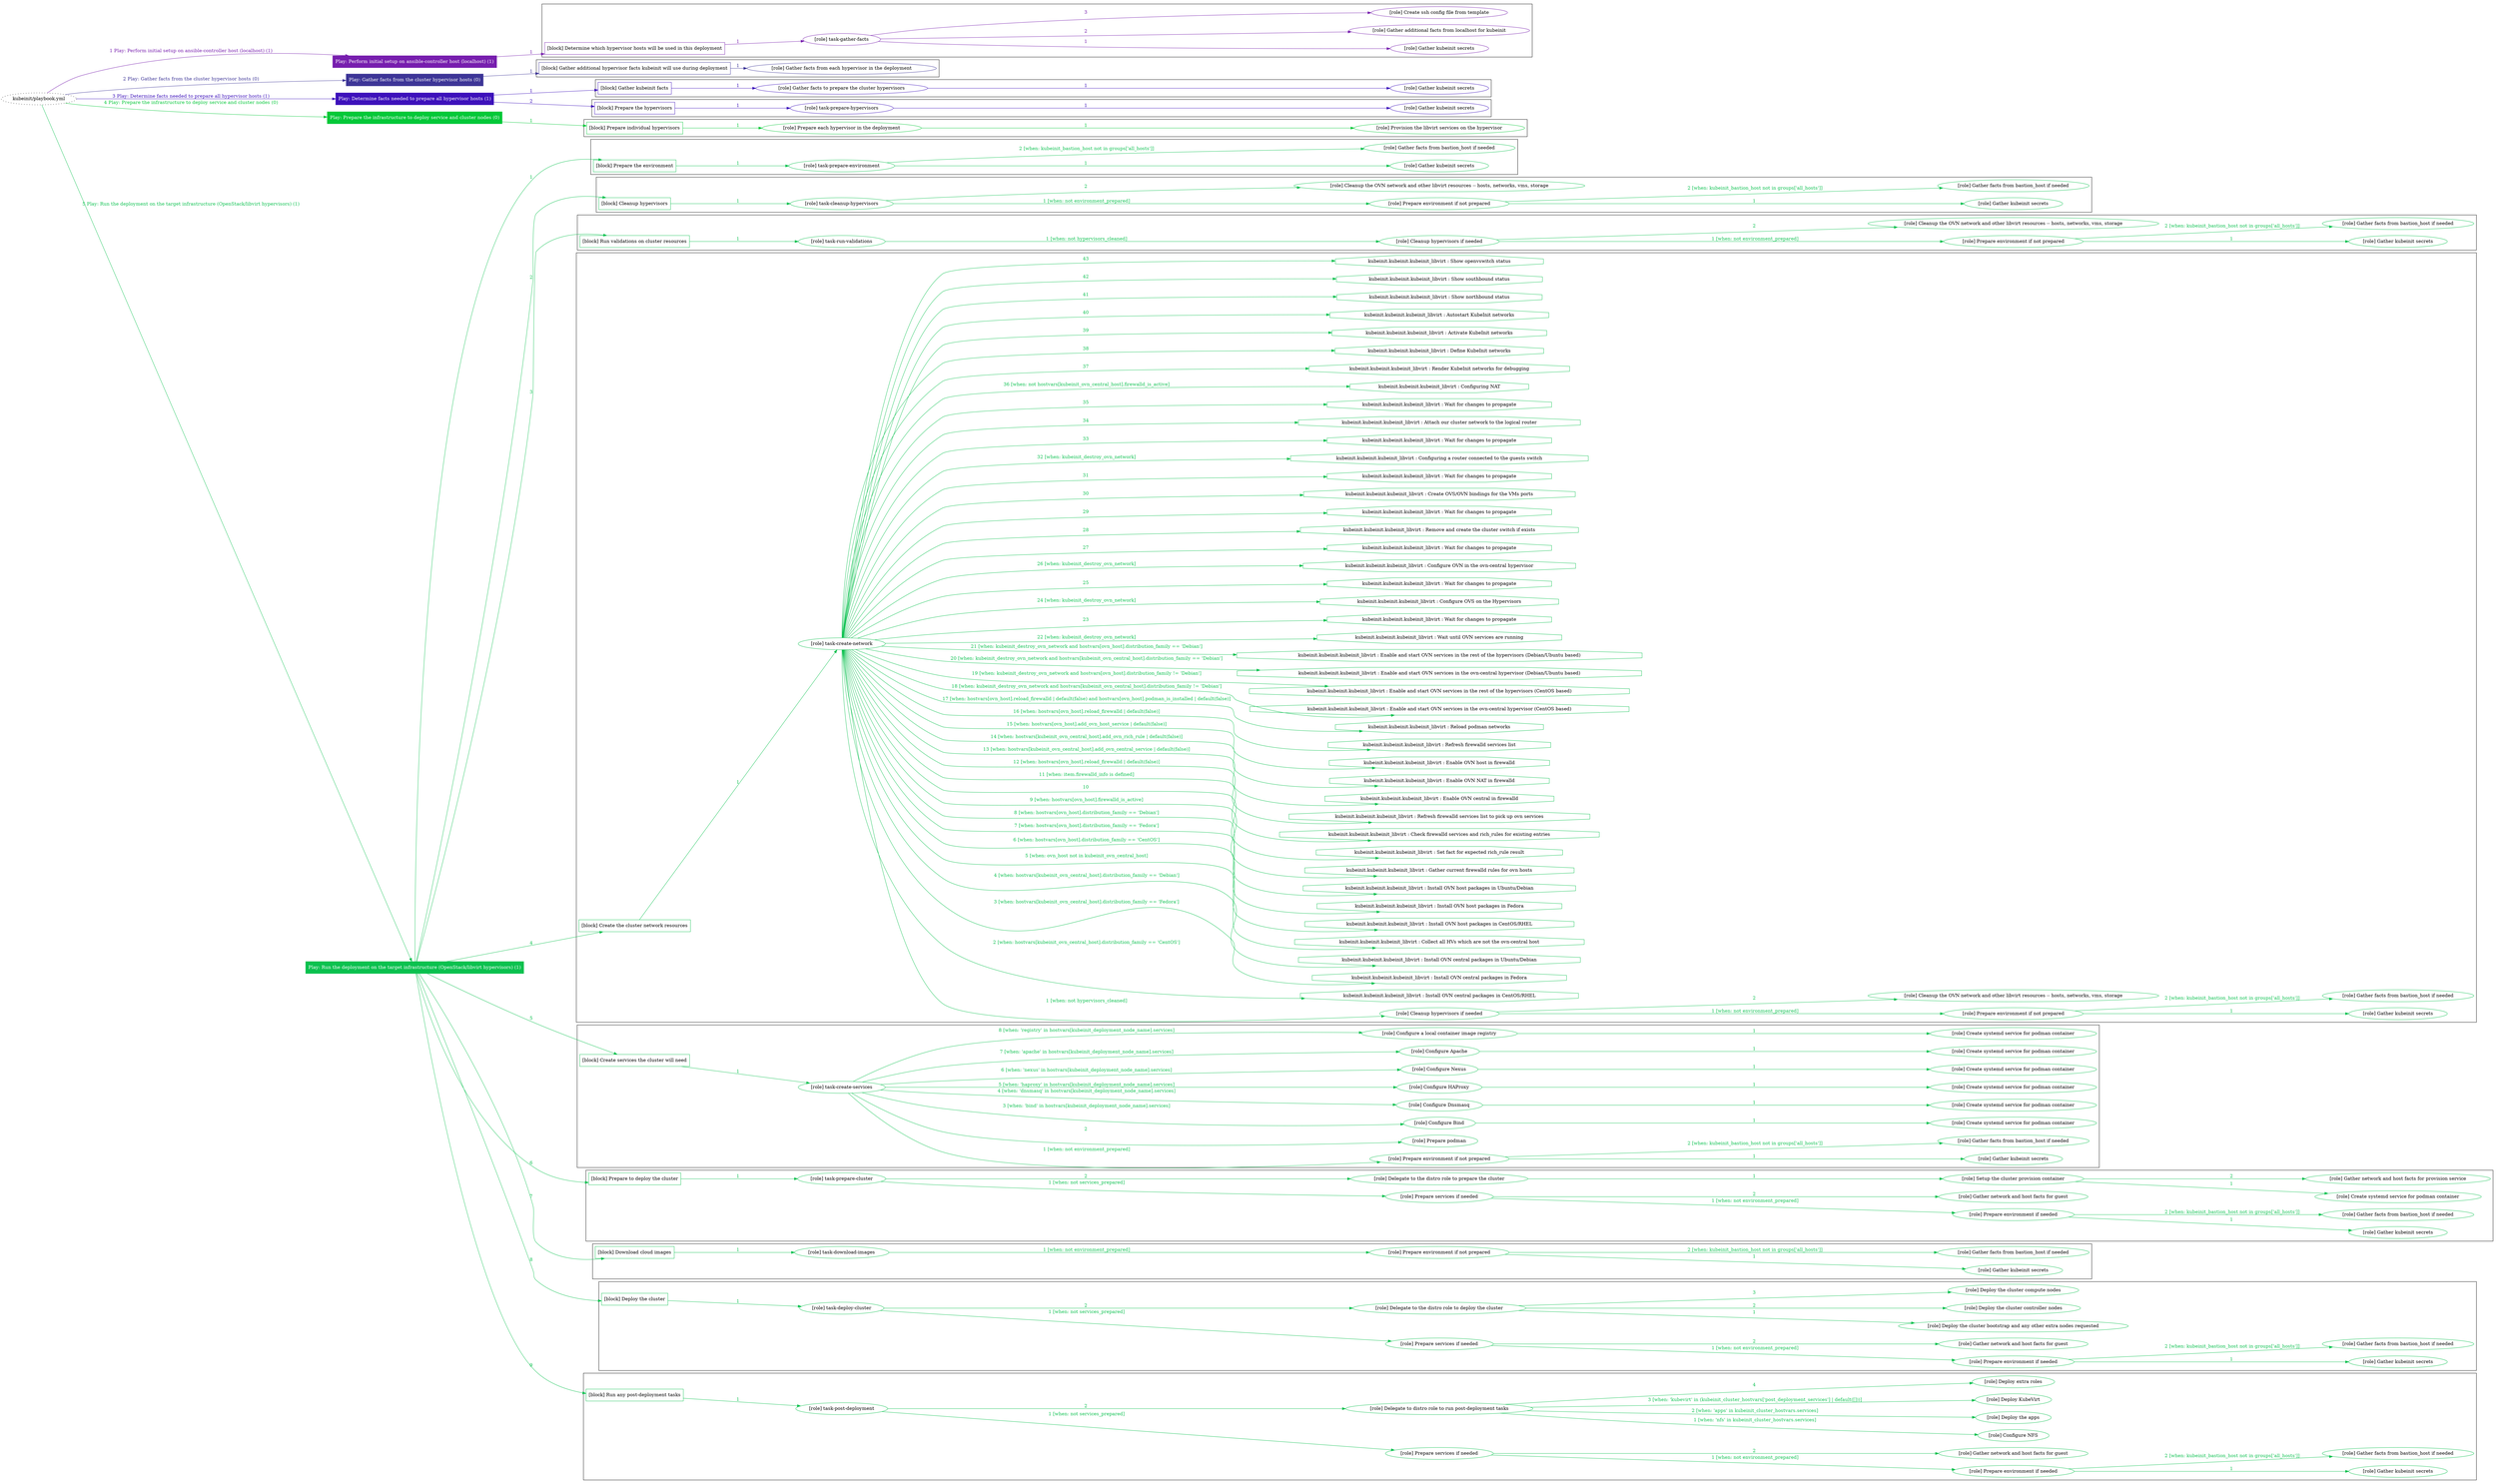 digraph {
	graph [concentrate=true ordering=in rankdir=LR ratio=fill]
	edge [esep=5 sep=10]
	"kubeinit/playbook.yml" [URL="/home/runner/work/kubeinit/kubeinit/kubeinit/playbook.yml" id=playbook_a94453c9 style=dotted]
	"kubeinit/playbook.yml" -> play_2dc4c7f0 [label="1 Play: Perform initial setup on ansible-controller host (localhost) (1)" color="#771eae" fontcolor="#771eae" id=edge_play_2dc4c7f0 labeltooltip="1 Play: Perform initial setup on ansible-controller host (localhost) (1)" tooltip="1 Play: Perform initial setup on ansible-controller host (localhost) (1)"]
	subgraph "Play: Perform initial setup on ansible-controller host (localhost) (1)" {
		play_2dc4c7f0 [label="Play: Perform initial setup on ansible-controller host (localhost) (1)" URL="/home/runner/work/kubeinit/kubeinit/kubeinit/playbook.yml" color="#771eae" fontcolor="#ffffff" id=play_2dc4c7f0 shape=box style=filled tooltip=localhost]
		play_2dc4c7f0 -> block_93d7f852 [label=1 color="#771eae" fontcolor="#771eae" id=edge_block_93d7f852 labeltooltip=1 tooltip=1]
		subgraph cluster_block_93d7f852 {
			block_93d7f852 [label="[block] Determine which hypervisor hosts will be used in this deployment" URL="/home/runner/work/kubeinit/kubeinit/kubeinit/playbook.yml" color="#771eae" id=block_93d7f852 labeltooltip="Determine which hypervisor hosts will be used in this deployment" shape=box tooltip="Determine which hypervisor hosts will be used in this deployment"]
			block_93d7f852 -> role_e16c3723 [label="1 " color="#771eae" fontcolor="#771eae" id=edge_role_e16c3723 labeltooltip="1 " tooltip="1 "]
			subgraph "task-gather-facts" {
				role_e16c3723 [label="[role] task-gather-facts" URL="/home/runner/work/kubeinit/kubeinit/kubeinit/playbook.yml" color="#771eae" id=role_e16c3723 tooltip="task-gather-facts"]
				role_e16c3723 -> role_2a6b9445 [label="1 " color="#771eae" fontcolor="#771eae" id=edge_role_2a6b9445 labeltooltip="1 " tooltip="1 "]
				subgraph "Gather kubeinit secrets" {
					role_2a6b9445 [label="[role] Gather kubeinit secrets" URL="/home/runner/.ansible/collections/ansible_collections/kubeinit/kubeinit/roles/kubeinit_prepare/tasks/build_hypervisors_group.yml" color="#771eae" id=role_2a6b9445 tooltip="Gather kubeinit secrets"]
				}
				role_e16c3723 -> role_eb13606d [label="2 " color="#771eae" fontcolor="#771eae" id=edge_role_eb13606d labeltooltip="2 " tooltip="2 "]
				subgraph "Gather additional facts from localhost for kubeinit" {
					role_eb13606d [label="[role] Gather additional facts from localhost for kubeinit" URL="/home/runner/.ansible/collections/ansible_collections/kubeinit/kubeinit/roles/kubeinit_prepare/tasks/build_hypervisors_group.yml" color="#771eae" id=role_eb13606d tooltip="Gather additional facts from localhost for kubeinit"]
				}
				role_e16c3723 -> role_b1f6a807 [label="3 " color="#771eae" fontcolor="#771eae" id=edge_role_b1f6a807 labeltooltip="3 " tooltip="3 "]
				subgraph "Create ssh config file from template" {
					role_b1f6a807 [label="[role] Create ssh config file from template" URL="/home/runner/.ansible/collections/ansible_collections/kubeinit/kubeinit/roles/kubeinit_prepare/tasks/build_hypervisors_group.yml" color="#771eae" id=role_b1f6a807 tooltip="Create ssh config file from template"]
				}
			}
		}
	}
	"kubeinit/playbook.yml" -> play_260ef8a5 [label="2 Play: Gather facts from the cluster hypervisor hosts (0)" color="#3d3597" fontcolor="#3d3597" id=edge_play_260ef8a5 labeltooltip="2 Play: Gather facts from the cluster hypervisor hosts (0)" tooltip="2 Play: Gather facts from the cluster hypervisor hosts (0)"]
	subgraph "Play: Gather facts from the cluster hypervisor hosts (0)" {
		play_260ef8a5 [label="Play: Gather facts from the cluster hypervisor hosts (0)" URL="/home/runner/work/kubeinit/kubeinit/kubeinit/playbook.yml" color="#3d3597" fontcolor="#ffffff" id=play_260ef8a5 shape=box style=filled tooltip="Play: Gather facts from the cluster hypervisor hosts (0)"]
		play_260ef8a5 -> block_338d55d7 [label=1 color="#3d3597" fontcolor="#3d3597" id=edge_block_338d55d7 labeltooltip=1 tooltip=1]
		subgraph cluster_block_338d55d7 {
			block_338d55d7 [label="[block] Gather additional hypervisor facts kubeinit will use during deployment" URL="/home/runner/work/kubeinit/kubeinit/kubeinit/playbook.yml" color="#3d3597" id=block_338d55d7 labeltooltip="Gather additional hypervisor facts kubeinit will use during deployment" shape=box tooltip="Gather additional hypervisor facts kubeinit will use during deployment"]
			block_338d55d7 -> role_9b9d05ac [label="1 " color="#3d3597" fontcolor="#3d3597" id=edge_role_9b9d05ac labeltooltip="1 " tooltip="1 "]
			subgraph "Gather facts from each hypervisor in the deployment" {
				role_9b9d05ac [label="[role] Gather facts from each hypervisor in the deployment" URL="/home/runner/work/kubeinit/kubeinit/kubeinit/playbook.yml" color="#3d3597" id=role_9b9d05ac tooltip="Gather facts from each hypervisor in the deployment"]
			}
		}
	}
	"kubeinit/playbook.yml" -> play_205accff [label="3 Play: Determine facts needed to prepare all hypervisor hosts (1)" color="#3d11bb" fontcolor="#3d11bb" id=edge_play_205accff labeltooltip="3 Play: Determine facts needed to prepare all hypervisor hosts (1)" tooltip="3 Play: Determine facts needed to prepare all hypervisor hosts (1)"]
	subgraph "Play: Determine facts needed to prepare all hypervisor hosts (1)" {
		play_205accff [label="Play: Determine facts needed to prepare all hypervisor hosts (1)" URL="/home/runner/work/kubeinit/kubeinit/kubeinit/playbook.yml" color="#3d11bb" fontcolor="#ffffff" id=play_205accff shape=box style=filled tooltip=localhost]
		play_205accff -> block_80f4e303 [label=1 color="#3d11bb" fontcolor="#3d11bb" id=edge_block_80f4e303 labeltooltip=1 tooltip=1]
		subgraph cluster_block_80f4e303 {
			block_80f4e303 [label="[block] Gather kubeinit facts" URL="/home/runner/work/kubeinit/kubeinit/kubeinit/playbook.yml" color="#3d11bb" id=block_80f4e303 labeltooltip="Gather kubeinit facts" shape=box tooltip="Gather kubeinit facts"]
			block_80f4e303 -> role_87896427 [label="1 " color="#3d11bb" fontcolor="#3d11bb" id=edge_role_87896427 labeltooltip="1 " tooltip="1 "]
			subgraph "Gather facts to prepare the cluster hypervisors" {
				role_87896427 [label="[role] Gather facts to prepare the cluster hypervisors" URL="/home/runner/work/kubeinit/kubeinit/kubeinit/playbook.yml" color="#3d11bb" id=role_87896427 tooltip="Gather facts to prepare the cluster hypervisors"]
				role_87896427 -> role_8da8c4c5 [label="1 " color="#3d11bb" fontcolor="#3d11bb" id=edge_role_8da8c4c5 labeltooltip="1 " tooltip="1 "]
				subgraph "Gather kubeinit secrets" {
					role_8da8c4c5 [label="[role] Gather kubeinit secrets" URL="/home/runner/.ansible/collections/ansible_collections/kubeinit/kubeinit/roles/kubeinit_prepare/tasks/gather_kubeinit_facts.yml" color="#3d11bb" id=role_8da8c4c5 tooltip="Gather kubeinit secrets"]
				}
			}
		}
		play_205accff -> block_672f4f1d [label=2 color="#3d11bb" fontcolor="#3d11bb" id=edge_block_672f4f1d labeltooltip=2 tooltip=2]
		subgraph cluster_block_672f4f1d {
			block_672f4f1d [label="[block] Prepare the hypervisors" URL="/home/runner/work/kubeinit/kubeinit/kubeinit/playbook.yml" color="#3d11bb" id=block_672f4f1d labeltooltip="Prepare the hypervisors" shape=box tooltip="Prepare the hypervisors"]
			block_672f4f1d -> role_4fe20224 [label="1 " color="#3d11bb" fontcolor="#3d11bb" id=edge_role_4fe20224 labeltooltip="1 " tooltip="1 "]
			subgraph "task-prepare-hypervisors" {
				role_4fe20224 [label="[role] task-prepare-hypervisors" URL="/home/runner/work/kubeinit/kubeinit/kubeinit/playbook.yml" color="#3d11bb" id=role_4fe20224 tooltip="task-prepare-hypervisors"]
				role_4fe20224 -> role_1fdab7b8 [label="1 " color="#3d11bb" fontcolor="#3d11bb" id=edge_role_1fdab7b8 labeltooltip="1 " tooltip="1 "]
				subgraph "Gather kubeinit secrets" {
					role_1fdab7b8 [label="[role] Gather kubeinit secrets" URL="/home/runner/.ansible/collections/ansible_collections/kubeinit/kubeinit/roles/kubeinit_prepare/tasks/gather_kubeinit_facts.yml" color="#3d11bb" id=role_1fdab7b8 tooltip="Gather kubeinit secrets"]
				}
			}
		}
	}
	"kubeinit/playbook.yml" -> play_fa7a6c38 [label="4 Play: Prepare the infrastructure to deploy service and cluster nodes (0)" color="#04c838" fontcolor="#04c838" id=edge_play_fa7a6c38 labeltooltip="4 Play: Prepare the infrastructure to deploy service and cluster nodes (0)" tooltip="4 Play: Prepare the infrastructure to deploy service and cluster nodes (0)"]
	subgraph "Play: Prepare the infrastructure to deploy service and cluster nodes (0)" {
		play_fa7a6c38 [label="Play: Prepare the infrastructure to deploy service and cluster nodes (0)" URL="/home/runner/work/kubeinit/kubeinit/kubeinit/playbook.yml" color="#04c838" fontcolor="#ffffff" id=play_fa7a6c38 shape=box style=filled tooltip="Play: Prepare the infrastructure to deploy service and cluster nodes (0)"]
		play_fa7a6c38 -> block_edbd47f1 [label=1 color="#04c838" fontcolor="#04c838" id=edge_block_edbd47f1 labeltooltip=1 tooltip=1]
		subgraph cluster_block_edbd47f1 {
			block_edbd47f1 [label="[block] Prepare individual hypervisors" URL="/home/runner/work/kubeinit/kubeinit/kubeinit/playbook.yml" color="#04c838" id=block_edbd47f1 labeltooltip="Prepare individual hypervisors" shape=box tooltip="Prepare individual hypervisors"]
			block_edbd47f1 -> role_187775b9 [label="1 " color="#04c838" fontcolor="#04c838" id=edge_role_187775b9 labeltooltip="1 " tooltip="1 "]
			subgraph "Prepare each hypervisor in the deployment" {
				role_187775b9 [label="[role] Prepare each hypervisor in the deployment" URL="/home/runner/work/kubeinit/kubeinit/kubeinit/playbook.yml" color="#04c838" id=role_187775b9 tooltip="Prepare each hypervisor in the deployment"]
				role_187775b9 -> role_1b5ba212 [label="1 " color="#04c838" fontcolor="#04c838" id=edge_role_1b5ba212 labeltooltip="1 " tooltip="1 "]
				subgraph "Provision the libvirt services on the hypervisor" {
					role_1b5ba212 [label="[role] Provision the libvirt services on the hypervisor" URL="/home/runner/.ansible/collections/ansible_collections/kubeinit/kubeinit/roles/kubeinit_prepare/tasks/prepare_hypervisor.yml" color="#04c838" id=role_1b5ba212 tooltip="Provision the libvirt services on the hypervisor"]
				}
			}
		}
	}
	"kubeinit/playbook.yml" -> play_19e94f3e [label="5 Play: Run the deployment on the target infrastructure (OpenStack/libvirt hypervisors) (1)" color="#0bc14f" fontcolor="#0bc14f" id=edge_play_19e94f3e labeltooltip="5 Play: Run the deployment on the target infrastructure (OpenStack/libvirt hypervisors) (1)" tooltip="5 Play: Run the deployment on the target infrastructure (OpenStack/libvirt hypervisors) (1)"]
	subgraph "Play: Run the deployment on the target infrastructure (OpenStack/libvirt hypervisors) (1)" {
		play_19e94f3e [label="Play: Run the deployment on the target infrastructure (OpenStack/libvirt hypervisors) (1)" URL="/home/runner/work/kubeinit/kubeinit/kubeinit/playbook.yml" color="#0bc14f" fontcolor="#ffffff" id=play_19e94f3e shape=box style=filled tooltip=localhost]
		play_19e94f3e -> block_fba94732 [label=1 color="#0bc14f" fontcolor="#0bc14f" id=edge_block_fba94732 labeltooltip=1 tooltip=1]
		subgraph cluster_block_fba94732 {
			block_fba94732 [label="[block] Prepare the environment" URL="/home/runner/work/kubeinit/kubeinit/kubeinit/playbook.yml" color="#0bc14f" id=block_fba94732 labeltooltip="Prepare the environment" shape=box tooltip="Prepare the environment"]
			block_fba94732 -> role_dafaefa4 [label="1 " color="#0bc14f" fontcolor="#0bc14f" id=edge_role_dafaefa4 labeltooltip="1 " tooltip="1 "]
			subgraph "task-prepare-environment" {
				role_dafaefa4 [label="[role] task-prepare-environment" URL="/home/runner/work/kubeinit/kubeinit/kubeinit/playbook.yml" color="#0bc14f" id=role_dafaefa4 tooltip="task-prepare-environment"]
				role_dafaefa4 -> role_90614790 [label="1 " color="#0bc14f" fontcolor="#0bc14f" id=edge_role_90614790 labeltooltip="1 " tooltip="1 "]
				subgraph "Gather kubeinit secrets" {
					role_90614790 [label="[role] Gather kubeinit secrets" URL="/home/runner/.ansible/collections/ansible_collections/kubeinit/kubeinit/roles/kubeinit_prepare/tasks/gather_kubeinit_facts.yml" color="#0bc14f" id=role_90614790 tooltip="Gather kubeinit secrets"]
				}
				role_dafaefa4 -> role_7d1221af [label="2 [when: kubeinit_bastion_host not in groups['all_hosts']]" color="#0bc14f" fontcolor="#0bc14f" id=edge_role_7d1221af labeltooltip="2 [when: kubeinit_bastion_host not in groups['all_hosts']]" tooltip="2 [when: kubeinit_bastion_host not in groups['all_hosts']]"]
				subgraph "Gather facts from bastion_host if needed" {
					role_7d1221af [label="[role] Gather facts from bastion_host if needed" URL="/home/runner/.ansible/collections/ansible_collections/kubeinit/kubeinit/roles/kubeinit_prepare/tasks/main.yml" color="#0bc14f" id=role_7d1221af tooltip="Gather facts from bastion_host if needed"]
				}
			}
		}
		play_19e94f3e -> block_83c2364f [label=2 color="#0bc14f" fontcolor="#0bc14f" id=edge_block_83c2364f labeltooltip=2 tooltip=2]
		subgraph cluster_block_83c2364f {
			block_83c2364f [label="[block] Cleanup hypervisors" URL="/home/runner/work/kubeinit/kubeinit/kubeinit/playbook.yml" color="#0bc14f" id=block_83c2364f labeltooltip="Cleanup hypervisors" shape=box tooltip="Cleanup hypervisors"]
			block_83c2364f -> role_d0a0a21c [label="1 " color="#0bc14f" fontcolor="#0bc14f" id=edge_role_d0a0a21c labeltooltip="1 " tooltip="1 "]
			subgraph "task-cleanup-hypervisors" {
				role_d0a0a21c [label="[role] task-cleanup-hypervisors" URL="/home/runner/work/kubeinit/kubeinit/kubeinit/playbook.yml" color="#0bc14f" id=role_d0a0a21c tooltip="task-cleanup-hypervisors"]
				role_d0a0a21c -> role_26db2670 [label="1 [when: not environment_prepared]" color="#0bc14f" fontcolor="#0bc14f" id=edge_role_26db2670 labeltooltip="1 [when: not environment_prepared]" tooltip="1 [when: not environment_prepared]"]
				subgraph "Prepare environment if not prepared" {
					role_26db2670 [label="[role] Prepare environment if not prepared" URL="/home/runner/.ansible/collections/ansible_collections/kubeinit/kubeinit/roles/kubeinit_libvirt/tasks/cleanup_hypervisors.yml" color="#0bc14f" id=role_26db2670 tooltip="Prepare environment if not prepared"]
					role_26db2670 -> role_57face34 [label="1 " color="#0bc14f" fontcolor="#0bc14f" id=edge_role_57face34 labeltooltip="1 " tooltip="1 "]
					subgraph "Gather kubeinit secrets" {
						role_57face34 [label="[role] Gather kubeinit secrets" URL="/home/runner/.ansible/collections/ansible_collections/kubeinit/kubeinit/roles/kubeinit_prepare/tasks/gather_kubeinit_facts.yml" color="#0bc14f" id=role_57face34 tooltip="Gather kubeinit secrets"]
					}
					role_26db2670 -> role_8a4e2da8 [label="2 [when: kubeinit_bastion_host not in groups['all_hosts']]" color="#0bc14f" fontcolor="#0bc14f" id=edge_role_8a4e2da8 labeltooltip="2 [when: kubeinit_bastion_host not in groups['all_hosts']]" tooltip="2 [when: kubeinit_bastion_host not in groups['all_hosts']]"]
					subgraph "Gather facts from bastion_host if needed" {
						role_8a4e2da8 [label="[role] Gather facts from bastion_host if needed" URL="/home/runner/.ansible/collections/ansible_collections/kubeinit/kubeinit/roles/kubeinit_prepare/tasks/main.yml" color="#0bc14f" id=role_8a4e2da8 tooltip="Gather facts from bastion_host if needed"]
					}
				}
				role_d0a0a21c -> role_9908d1e8 [label="2 " color="#0bc14f" fontcolor="#0bc14f" id=edge_role_9908d1e8 labeltooltip="2 " tooltip="2 "]
				subgraph "Cleanup the OVN network and other libvirt resources -- hosts, networks, vms, storage" {
					role_9908d1e8 [label="[role] Cleanup the OVN network and other libvirt resources -- hosts, networks, vms, storage" URL="/home/runner/.ansible/collections/ansible_collections/kubeinit/kubeinit/roles/kubeinit_libvirt/tasks/cleanup_hypervisors.yml" color="#0bc14f" id=role_9908d1e8 tooltip="Cleanup the OVN network and other libvirt resources -- hosts, networks, vms, storage"]
				}
			}
		}
		play_19e94f3e -> block_c9f34f1c [label=3 color="#0bc14f" fontcolor="#0bc14f" id=edge_block_c9f34f1c labeltooltip=3 tooltip=3]
		subgraph cluster_block_c9f34f1c {
			block_c9f34f1c [label="[block] Run validations on cluster resources" URL="/home/runner/work/kubeinit/kubeinit/kubeinit/playbook.yml" color="#0bc14f" id=block_c9f34f1c labeltooltip="Run validations on cluster resources" shape=box tooltip="Run validations on cluster resources"]
			block_c9f34f1c -> role_c1d0a48b [label="1 " color="#0bc14f" fontcolor="#0bc14f" id=edge_role_c1d0a48b labeltooltip="1 " tooltip="1 "]
			subgraph "task-run-validations" {
				role_c1d0a48b [label="[role] task-run-validations" URL="/home/runner/work/kubeinit/kubeinit/kubeinit/playbook.yml" color="#0bc14f" id=role_c1d0a48b tooltip="task-run-validations"]
				role_c1d0a48b -> role_af5f4968 [label="1 [when: not hypervisors_cleaned]" color="#0bc14f" fontcolor="#0bc14f" id=edge_role_af5f4968 labeltooltip="1 [when: not hypervisors_cleaned]" tooltip="1 [when: not hypervisors_cleaned]"]
				subgraph "Cleanup hypervisors if needed" {
					role_af5f4968 [label="[role] Cleanup hypervisors if needed" URL="/home/runner/.ansible/collections/ansible_collections/kubeinit/kubeinit/roles/kubeinit_validations/tasks/main.yml" color="#0bc14f" id=role_af5f4968 tooltip="Cleanup hypervisors if needed"]
					role_af5f4968 -> role_1f96580d [label="1 [when: not environment_prepared]" color="#0bc14f" fontcolor="#0bc14f" id=edge_role_1f96580d labeltooltip="1 [when: not environment_prepared]" tooltip="1 [when: not environment_prepared]"]
					subgraph "Prepare environment if not prepared" {
						role_1f96580d [label="[role] Prepare environment if not prepared" URL="/home/runner/.ansible/collections/ansible_collections/kubeinit/kubeinit/roles/kubeinit_libvirt/tasks/cleanup_hypervisors.yml" color="#0bc14f" id=role_1f96580d tooltip="Prepare environment if not prepared"]
						role_1f96580d -> role_cf159b90 [label="1 " color="#0bc14f" fontcolor="#0bc14f" id=edge_role_cf159b90 labeltooltip="1 " tooltip="1 "]
						subgraph "Gather kubeinit secrets" {
							role_cf159b90 [label="[role] Gather kubeinit secrets" URL="/home/runner/.ansible/collections/ansible_collections/kubeinit/kubeinit/roles/kubeinit_prepare/tasks/gather_kubeinit_facts.yml" color="#0bc14f" id=role_cf159b90 tooltip="Gather kubeinit secrets"]
						}
						role_1f96580d -> role_362fcfb5 [label="2 [when: kubeinit_bastion_host not in groups['all_hosts']]" color="#0bc14f" fontcolor="#0bc14f" id=edge_role_362fcfb5 labeltooltip="2 [when: kubeinit_bastion_host not in groups['all_hosts']]" tooltip="2 [when: kubeinit_bastion_host not in groups['all_hosts']]"]
						subgraph "Gather facts from bastion_host if needed" {
							role_362fcfb5 [label="[role] Gather facts from bastion_host if needed" URL="/home/runner/.ansible/collections/ansible_collections/kubeinit/kubeinit/roles/kubeinit_prepare/tasks/main.yml" color="#0bc14f" id=role_362fcfb5 tooltip="Gather facts from bastion_host if needed"]
						}
					}
					role_af5f4968 -> role_35626703 [label="2 " color="#0bc14f" fontcolor="#0bc14f" id=edge_role_35626703 labeltooltip="2 " tooltip="2 "]
					subgraph "Cleanup the OVN network and other libvirt resources -- hosts, networks, vms, storage" {
						role_35626703 [label="[role] Cleanup the OVN network and other libvirt resources -- hosts, networks, vms, storage" URL="/home/runner/.ansible/collections/ansible_collections/kubeinit/kubeinit/roles/kubeinit_libvirt/tasks/cleanup_hypervisors.yml" color="#0bc14f" id=role_35626703 tooltip="Cleanup the OVN network and other libvirt resources -- hosts, networks, vms, storage"]
					}
				}
			}
		}
		play_19e94f3e -> block_7dbba71a [label=4 color="#0bc14f" fontcolor="#0bc14f" id=edge_block_7dbba71a labeltooltip=4 tooltip=4]
		subgraph cluster_block_7dbba71a {
			block_7dbba71a [label="[block] Create the cluster network resources" URL="/home/runner/work/kubeinit/kubeinit/kubeinit/playbook.yml" color="#0bc14f" id=block_7dbba71a labeltooltip="Create the cluster network resources" shape=box tooltip="Create the cluster network resources"]
			block_7dbba71a -> role_dbaf000e [label="1 " color="#0bc14f" fontcolor="#0bc14f" id=edge_role_dbaf000e labeltooltip="1 " tooltip="1 "]
			subgraph "task-create-network" {
				role_dbaf000e [label="[role] task-create-network" URL="/home/runner/work/kubeinit/kubeinit/kubeinit/playbook.yml" color="#0bc14f" id=role_dbaf000e tooltip="task-create-network"]
				role_dbaf000e -> role_18a034bc [label="1 [when: not hypervisors_cleaned]" color="#0bc14f" fontcolor="#0bc14f" id=edge_role_18a034bc labeltooltip="1 [when: not hypervisors_cleaned]" tooltip="1 [when: not hypervisors_cleaned]"]
				subgraph "Cleanup hypervisors if needed" {
					role_18a034bc [label="[role] Cleanup hypervisors if needed" URL="/home/runner/.ansible/collections/ansible_collections/kubeinit/kubeinit/roles/kubeinit_libvirt/tasks/create_network.yml" color="#0bc14f" id=role_18a034bc tooltip="Cleanup hypervisors if needed"]
					role_18a034bc -> role_78a51c2b [label="1 [when: not environment_prepared]" color="#0bc14f" fontcolor="#0bc14f" id=edge_role_78a51c2b labeltooltip="1 [when: not environment_prepared]" tooltip="1 [when: not environment_prepared]"]
					subgraph "Prepare environment if not prepared" {
						role_78a51c2b [label="[role] Prepare environment if not prepared" URL="/home/runner/.ansible/collections/ansible_collections/kubeinit/kubeinit/roles/kubeinit_libvirt/tasks/cleanup_hypervisors.yml" color="#0bc14f" id=role_78a51c2b tooltip="Prepare environment if not prepared"]
						role_78a51c2b -> role_ac802bf0 [label="1 " color="#0bc14f" fontcolor="#0bc14f" id=edge_role_ac802bf0 labeltooltip="1 " tooltip="1 "]
						subgraph "Gather kubeinit secrets" {
							role_ac802bf0 [label="[role] Gather kubeinit secrets" URL="/home/runner/.ansible/collections/ansible_collections/kubeinit/kubeinit/roles/kubeinit_prepare/tasks/gather_kubeinit_facts.yml" color="#0bc14f" id=role_ac802bf0 tooltip="Gather kubeinit secrets"]
						}
						role_78a51c2b -> role_9665651f [label="2 [when: kubeinit_bastion_host not in groups['all_hosts']]" color="#0bc14f" fontcolor="#0bc14f" id=edge_role_9665651f labeltooltip="2 [when: kubeinit_bastion_host not in groups['all_hosts']]" tooltip="2 [when: kubeinit_bastion_host not in groups['all_hosts']]"]
						subgraph "Gather facts from bastion_host if needed" {
							role_9665651f [label="[role] Gather facts from bastion_host if needed" URL="/home/runner/.ansible/collections/ansible_collections/kubeinit/kubeinit/roles/kubeinit_prepare/tasks/main.yml" color="#0bc14f" id=role_9665651f tooltip="Gather facts from bastion_host if needed"]
						}
					}
					role_18a034bc -> role_b8c3c103 [label="2 " color="#0bc14f" fontcolor="#0bc14f" id=edge_role_b8c3c103 labeltooltip="2 " tooltip="2 "]
					subgraph "Cleanup the OVN network and other libvirt resources -- hosts, networks, vms, storage" {
						role_b8c3c103 [label="[role] Cleanup the OVN network and other libvirt resources -- hosts, networks, vms, storage" URL="/home/runner/.ansible/collections/ansible_collections/kubeinit/kubeinit/roles/kubeinit_libvirt/tasks/cleanup_hypervisors.yml" color="#0bc14f" id=role_b8c3c103 tooltip="Cleanup the OVN network and other libvirt resources -- hosts, networks, vms, storage"]
					}
				}
				task_9d9979f8 [label="kubeinit.kubeinit.kubeinit_libvirt : Install OVN central packages in CentOS/RHEL" URL="/home/runner/.ansible/collections/ansible_collections/kubeinit/kubeinit/roles/kubeinit_libvirt/tasks/create_network.yml" color="#0bc14f" id=task_9d9979f8 shape=octagon tooltip="kubeinit.kubeinit.kubeinit_libvirt : Install OVN central packages in CentOS/RHEL"]
				role_dbaf000e -> task_9d9979f8 [label="2 [when: hostvars[kubeinit_ovn_central_host].distribution_family == 'CentOS']" color="#0bc14f" fontcolor="#0bc14f" id=edge_task_9d9979f8 labeltooltip="2 [when: hostvars[kubeinit_ovn_central_host].distribution_family == 'CentOS']" tooltip="2 [when: hostvars[kubeinit_ovn_central_host].distribution_family == 'CentOS']"]
				task_02bcb066 [label="kubeinit.kubeinit.kubeinit_libvirt : Install OVN central packages in Fedora" URL="/home/runner/.ansible/collections/ansible_collections/kubeinit/kubeinit/roles/kubeinit_libvirt/tasks/create_network.yml" color="#0bc14f" id=task_02bcb066 shape=octagon tooltip="kubeinit.kubeinit.kubeinit_libvirt : Install OVN central packages in Fedora"]
				role_dbaf000e -> task_02bcb066 [label="3 [when: hostvars[kubeinit_ovn_central_host].distribution_family == 'Fedora']" color="#0bc14f" fontcolor="#0bc14f" id=edge_task_02bcb066 labeltooltip="3 [when: hostvars[kubeinit_ovn_central_host].distribution_family == 'Fedora']" tooltip="3 [when: hostvars[kubeinit_ovn_central_host].distribution_family == 'Fedora']"]
				task_be0ae795 [label="kubeinit.kubeinit.kubeinit_libvirt : Install OVN central packages in Ubuntu/Debian" URL="/home/runner/.ansible/collections/ansible_collections/kubeinit/kubeinit/roles/kubeinit_libvirt/tasks/create_network.yml" color="#0bc14f" id=task_be0ae795 shape=octagon tooltip="kubeinit.kubeinit.kubeinit_libvirt : Install OVN central packages in Ubuntu/Debian"]
				role_dbaf000e -> task_be0ae795 [label="4 [when: hostvars[kubeinit_ovn_central_host].distribution_family == 'Debian']" color="#0bc14f" fontcolor="#0bc14f" id=edge_task_be0ae795 labeltooltip="4 [when: hostvars[kubeinit_ovn_central_host].distribution_family == 'Debian']" tooltip="4 [when: hostvars[kubeinit_ovn_central_host].distribution_family == 'Debian']"]
				task_61bf8b8f [label="kubeinit.kubeinit.kubeinit_libvirt : Collect all HVs which are not the ovn-central host" URL="/home/runner/.ansible/collections/ansible_collections/kubeinit/kubeinit/roles/kubeinit_libvirt/tasks/create_network.yml" color="#0bc14f" id=task_61bf8b8f shape=octagon tooltip="kubeinit.kubeinit.kubeinit_libvirt : Collect all HVs which are not the ovn-central host"]
				role_dbaf000e -> task_61bf8b8f [label="5 [when: ovn_host not in kubeinit_ovn_central_host]" color="#0bc14f" fontcolor="#0bc14f" id=edge_task_61bf8b8f labeltooltip="5 [when: ovn_host not in kubeinit_ovn_central_host]" tooltip="5 [when: ovn_host not in kubeinit_ovn_central_host]"]
				task_ef17efde [label="kubeinit.kubeinit.kubeinit_libvirt : Install OVN host packages in CentOS/RHEL" URL="/home/runner/.ansible/collections/ansible_collections/kubeinit/kubeinit/roles/kubeinit_libvirt/tasks/create_network.yml" color="#0bc14f" id=task_ef17efde shape=octagon tooltip="kubeinit.kubeinit.kubeinit_libvirt : Install OVN host packages in CentOS/RHEL"]
				role_dbaf000e -> task_ef17efde [label="6 [when: hostvars[ovn_host].distribution_family == 'CentOS']" color="#0bc14f" fontcolor="#0bc14f" id=edge_task_ef17efde labeltooltip="6 [when: hostvars[ovn_host].distribution_family == 'CentOS']" tooltip="6 [when: hostvars[ovn_host].distribution_family == 'CentOS']"]
				task_fe24e732 [label="kubeinit.kubeinit.kubeinit_libvirt : Install OVN host packages in Fedora" URL="/home/runner/.ansible/collections/ansible_collections/kubeinit/kubeinit/roles/kubeinit_libvirt/tasks/create_network.yml" color="#0bc14f" id=task_fe24e732 shape=octagon tooltip="kubeinit.kubeinit.kubeinit_libvirt : Install OVN host packages in Fedora"]
				role_dbaf000e -> task_fe24e732 [label="7 [when: hostvars[ovn_host].distribution_family == 'Fedora']" color="#0bc14f" fontcolor="#0bc14f" id=edge_task_fe24e732 labeltooltip="7 [when: hostvars[ovn_host].distribution_family == 'Fedora']" tooltip="7 [when: hostvars[ovn_host].distribution_family == 'Fedora']"]
				task_ac040cd3 [label="kubeinit.kubeinit.kubeinit_libvirt : Install OVN host packages in Ubuntu/Debian" URL="/home/runner/.ansible/collections/ansible_collections/kubeinit/kubeinit/roles/kubeinit_libvirt/tasks/create_network.yml" color="#0bc14f" id=task_ac040cd3 shape=octagon tooltip="kubeinit.kubeinit.kubeinit_libvirt : Install OVN host packages in Ubuntu/Debian"]
				role_dbaf000e -> task_ac040cd3 [label="8 [when: hostvars[ovn_host].distribution_family == 'Debian']" color="#0bc14f" fontcolor="#0bc14f" id=edge_task_ac040cd3 labeltooltip="8 [when: hostvars[ovn_host].distribution_family == 'Debian']" tooltip="8 [when: hostvars[ovn_host].distribution_family == 'Debian']"]
				task_473a20af [label="kubeinit.kubeinit.kubeinit_libvirt : Gather current firewalld rules for ovn hosts" URL="/home/runner/.ansible/collections/ansible_collections/kubeinit/kubeinit/roles/kubeinit_libvirt/tasks/create_network.yml" color="#0bc14f" id=task_473a20af shape=octagon tooltip="kubeinit.kubeinit.kubeinit_libvirt : Gather current firewalld rules for ovn hosts"]
				role_dbaf000e -> task_473a20af [label="9 [when: hostvars[ovn_host].firewalld_is_active]" color="#0bc14f" fontcolor="#0bc14f" id=edge_task_473a20af labeltooltip="9 [when: hostvars[ovn_host].firewalld_is_active]" tooltip="9 [when: hostvars[ovn_host].firewalld_is_active]"]
				task_0f316a83 [label="kubeinit.kubeinit.kubeinit_libvirt : Set fact for expected rich_rule result" URL="/home/runner/.ansible/collections/ansible_collections/kubeinit/kubeinit/roles/kubeinit_libvirt/tasks/create_network.yml" color="#0bc14f" id=task_0f316a83 shape=octagon tooltip="kubeinit.kubeinit.kubeinit_libvirt : Set fact for expected rich_rule result"]
				role_dbaf000e -> task_0f316a83 [label="10 " color="#0bc14f" fontcolor="#0bc14f" id=edge_task_0f316a83 labeltooltip="10 " tooltip="10 "]
				task_70e30e82 [label="kubeinit.kubeinit.kubeinit_libvirt : Check firewalld services and rich_rules for existing entries" URL="/home/runner/.ansible/collections/ansible_collections/kubeinit/kubeinit/roles/kubeinit_libvirt/tasks/create_network.yml" color="#0bc14f" id=task_70e30e82 shape=octagon tooltip="kubeinit.kubeinit.kubeinit_libvirt : Check firewalld services and rich_rules for existing entries"]
				role_dbaf000e -> task_70e30e82 [label="11 [when: item.firewalld_info is defined]" color="#0bc14f" fontcolor="#0bc14f" id=edge_task_70e30e82 labeltooltip="11 [when: item.firewalld_info is defined]" tooltip="11 [when: item.firewalld_info is defined]"]
				task_e5151f45 [label="kubeinit.kubeinit.kubeinit_libvirt : Refresh firewalld services list to pick up ovn services" URL="/home/runner/.ansible/collections/ansible_collections/kubeinit/kubeinit/roles/kubeinit_libvirt/tasks/create_network.yml" color="#0bc14f" id=task_e5151f45 shape=octagon tooltip="kubeinit.kubeinit.kubeinit_libvirt : Refresh firewalld services list to pick up ovn services"]
				role_dbaf000e -> task_e5151f45 [label="12 [when: hostvars[ovn_host].reload_firewalld | default(false)]" color="#0bc14f" fontcolor="#0bc14f" id=edge_task_e5151f45 labeltooltip="12 [when: hostvars[ovn_host].reload_firewalld | default(false)]" tooltip="12 [when: hostvars[ovn_host].reload_firewalld | default(false)]"]
				task_25fba06b [label="kubeinit.kubeinit.kubeinit_libvirt : Enable OVN central in firewalld" URL="/home/runner/.ansible/collections/ansible_collections/kubeinit/kubeinit/roles/kubeinit_libvirt/tasks/create_network.yml" color="#0bc14f" id=task_25fba06b shape=octagon tooltip="kubeinit.kubeinit.kubeinit_libvirt : Enable OVN central in firewalld"]
				role_dbaf000e -> task_25fba06b [label="13 [when: hostvars[kubeinit_ovn_central_host].add_ovn_central_service | default(false)]" color="#0bc14f" fontcolor="#0bc14f" id=edge_task_25fba06b labeltooltip="13 [when: hostvars[kubeinit_ovn_central_host].add_ovn_central_service | default(false)]" tooltip="13 [when: hostvars[kubeinit_ovn_central_host].add_ovn_central_service | default(false)]"]
				task_56532c92 [label="kubeinit.kubeinit.kubeinit_libvirt : Enable OVN NAT in firewalld" URL="/home/runner/.ansible/collections/ansible_collections/kubeinit/kubeinit/roles/kubeinit_libvirt/tasks/create_network.yml" color="#0bc14f" id=task_56532c92 shape=octagon tooltip="kubeinit.kubeinit.kubeinit_libvirt : Enable OVN NAT in firewalld"]
				role_dbaf000e -> task_56532c92 [label="14 [when: hostvars[kubeinit_ovn_central_host].add_ovn_rich_rule | default(false)]" color="#0bc14f" fontcolor="#0bc14f" id=edge_task_56532c92 labeltooltip="14 [when: hostvars[kubeinit_ovn_central_host].add_ovn_rich_rule | default(false)]" tooltip="14 [when: hostvars[kubeinit_ovn_central_host].add_ovn_rich_rule | default(false)]"]
				task_2bf41fbc [label="kubeinit.kubeinit.kubeinit_libvirt : Enable OVN host in firewalld" URL="/home/runner/.ansible/collections/ansible_collections/kubeinit/kubeinit/roles/kubeinit_libvirt/tasks/create_network.yml" color="#0bc14f" id=task_2bf41fbc shape=octagon tooltip="kubeinit.kubeinit.kubeinit_libvirt : Enable OVN host in firewalld"]
				role_dbaf000e -> task_2bf41fbc [label="15 [when: hostvars[ovn_host].add_ovn_host_service | default(false)]" color="#0bc14f" fontcolor="#0bc14f" id=edge_task_2bf41fbc labeltooltip="15 [when: hostvars[ovn_host].add_ovn_host_service | default(false)]" tooltip="15 [when: hostvars[ovn_host].add_ovn_host_service | default(false)]"]
				task_7d148e6b [label="kubeinit.kubeinit.kubeinit_libvirt : Refresh firewalld services list" URL="/home/runner/.ansible/collections/ansible_collections/kubeinit/kubeinit/roles/kubeinit_libvirt/tasks/create_network.yml" color="#0bc14f" id=task_7d148e6b shape=octagon tooltip="kubeinit.kubeinit.kubeinit_libvirt : Refresh firewalld services list"]
				role_dbaf000e -> task_7d148e6b [label="16 [when: hostvars[ovn_host].reload_firewalld | default(false)]" color="#0bc14f" fontcolor="#0bc14f" id=edge_task_7d148e6b labeltooltip="16 [when: hostvars[ovn_host].reload_firewalld | default(false)]" tooltip="16 [when: hostvars[ovn_host].reload_firewalld | default(false)]"]
				task_db2561fb [label="kubeinit.kubeinit.kubeinit_libvirt : Reload podman networks" URL="/home/runner/.ansible/collections/ansible_collections/kubeinit/kubeinit/roles/kubeinit_libvirt/tasks/create_network.yml" color="#0bc14f" id=task_db2561fb shape=octagon tooltip="kubeinit.kubeinit.kubeinit_libvirt : Reload podman networks"]
				role_dbaf000e -> task_db2561fb [label="17 [when: hostvars[ovn_host].reload_firewalld | default(false) and hostvars[ovn_host].podman_is_installed | default(false)]" color="#0bc14f" fontcolor="#0bc14f" id=edge_task_db2561fb labeltooltip="17 [when: hostvars[ovn_host].reload_firewalld | default(false) and hostvars[ovn_host].podman_is_installed | default(false)]" tooltip="17 [when: hostvars[ovn_host].reload_firewalld | default(false) and hostvars[ovn_host].podman_is_installed | default(false)]"]
				task_8f7819ea [label="kubeinit.kubeinit.kubeinit_libvirt : Enable and start OVN services in the ovn-central hypervisor (CentOS based)" URL="/home/runner/.ansible/collections/ansible_collections/kubeinit/kubeinit/roles/kubeinit_libvirt/tasks/create_network.yml" color="#0bc14f" id=task_8f7819ea shape=octagon tooltip="kubeinit.kubeinit.kubeinit_libvirt : Enable and start OVN services in the ovn-central hypervisor (CentOS based)"]
				role_dbaf000e -> task_8f7819ea [label="18 [when: kubeinit_destroy_ovn_network and hostvars[kubeinit_ovn_central_host].distribution_family != 'Debian']" color="#0bc14f" fontcolor="#0bc14f" id=edge_task_8f7819ea labeltooltip="18 [when: kubeinit_destroy_ovn_network and hostvars[kubeinit_ovn_central_host].distribution_family != 'Debian']" tooltip="18 [when: kubeinit_destroy_ovn_network and hostvars[kubeinit_ovn_central_host].distribution_family != 'Debian']"]
				task_e65c8ef1 [label="kubeinit.kubeinit.kubeinit_libvirt : Enable and start OVN services in the rest of the hypervisors (CentOS based)" URL="/home/runner/.ansible/collections/ansible_collections/kubeinit/kubeinit/roles/kubeinit_libvirt/tasks/create_network.yml" color="#0bc14f" id=task_e65c8ef1 shape=octagon tooltip="kubeinit.kubeinit.kubeinit_libvirt : Enable and start OVN services in the rest of the hypervisors (CentOS based)"]
				role_dbaf000e -> task_e65c8ef1 [label="19 [when: kubeinit_destroy_ovn_network and hostvars[ovn_host].distribution_family != 'Debian']" color="#0bc14f" fontcolor="#0bc14f" id=edge_task_e65c8ef1 labeltooltip="19 [when: kubeinit_destroy_ovn_network and hostvars[ovn_host].distribution_family != 'Debian']" tooltip="19 [when: kubeinit_destroy_ovn_network and hostvars[ovn_host].distribution_family != 'Debian']"]
				task_fd12c5a2 [label="kubeinit.kubeinit.kubeinit_libvirt : Enable and start OVN services in the ovn-central hypervisor (Debian/Ubuntu based)" URL="/home/runner/.ansible/collections/ansible_collections/kubeinit/kubeinit/roles/kubeinit_libvirt/tasks/create_network.yml" color="#0bc14f" id=task_fd12c5a2 shape=octagon tooltip="kubeinit.kubeinit.kubeinit_libvirt : Enable and start OVN services in the ovn-central hypervisor (Debian/Ubuntu based)"]
				role_dbaf000e -> task_fd12c5a2 [label="20 [when: kubeinit_destroy_ovn_network and hostvars[kubeinit_ovn_central_host].distribution_family == 'Debian']" color="#0bc14f" fontcolor="#0bc14f" id=edge_task_fd12c5a2 labeltooltip="20 [when: kubeinit_destroy_ovn_network and hostvars[kubeinit_ovn_central_host].distribution_family == 'Debian']" tooltip="20 [when: kubeinit_destroy_ovn_network and hostvars[kubeinit_ovn_central_host].distribution_family == 'Debian']"]
				task_dc924737 [label="kubeinit.kubeinit.kubeinit_libvirt : Enable and start OVN services in the rest of the hypervisors (Debian/Ubuntu based)" URL="/home/runner/.ansible/collections/ansible_collections/kubeinit/kubeinit/roles/kubeinit_libvirt/tasks/create_network.yml" color="#0bc14f" id=task_dc924737 shape=octagon tooltip="kubeinit.kubeinit.kubeinit_libvirt : Enable and start OVN services in the rest of the hypervisors (Debian/Ubuntu based)"]
				role_dbaf000e -> task_dc924737 [label="21 [when: kubeinit_destroy_ovn_network and hostvars[ovn_host].distribution_family == 'Debian']" color="#0bc14f" fontcolor="#0bc14f" id=edge_task_dc924737 labeltooltip="21 [when: kubeinit_destroy_ovn_network and hostvars[ovn_host].distribution_family == 'Debian']" tooltip="21 [when: kubeinit_destroy_ovn_network and hostvars[ovn_host].distribution_family == 'Debian']"]
				task_954f8766 [label="kubeinit.kubeinit.kubeinit_libvirt : Wait until OVN services are running" URL="/home/runner/.ansible/collections/ansible_collections/kubeinit/kubeinit/roles/kubeinit_libvirt/tasks/create_network.yml" color="#0bc14f" id=task_954f8766 shape=octagon tooltip="kubeinit.kubeinit.kubeinit_libvirt : Wait until OVN services are running"]
				role_dbaf000e -> task_954f8766 [label="22 [when: kubeinit_destroy_ovn_network]" color="#0bc14f" fontcolor="#0bc14f" id=edge_task_954f8766 labeltooltip="22 [when: kubeinit_destroy_ovn_network]" tooltip="22 [when: kubeinit_destroy_ovn_network]"]
				task_a6c44649 [label="kubeinit.kubeinit.kubeinit_libvirt : Wait for changes to propagate" URL="/home/runner/.ansible/collections/ansible_collections/kubeinit/kubeinit/roles/kubeinit_libvirt/tasks/create_network.yml" color="#0bc14f" id=task_a6c44649 shape=octagon tooltip="kubeinit.kubeinit.kubeinit_libvirt : Wait for changes to propagate"]
				role_dbaf000e -> task_a6c44649 [label="23 " color="#0bc14f" fontcolor="#0bc14f" id=edge_task_a6c44649 labeltooltip="23 " tooltip="23 "]
				task_533264fc [label="kubeinit.kubeinit.kubeinit_libvirt : Configure OVS on the Hypervisors" URL="/home/runner/.ansible/collections/ansible_collections/kubeinit/kubeinit/roles/kubeinit_libvirt/tasks/create_network.yml" color="#0bc14f" id=task_533264fc shape=octagon tooltip="kubeinit.kubeinit.kubeinit_libvirt : Configure OVS on the Hypervisors"]
				role_dbaf000e -> task_533264fc [label="24 [when: kubeinit_destroy_ovn_network]" color="#0bc14f" fontcolor="#0bc14f" id=edge_task_533264fc labeltooltip="24 [when: kubeinit_destroy_ovn_network]" tooltip="24 [when: kubeinit_destroy_ovn_network]"]
				task_920f2cdf [label="kubeinit.kubeinit.kubeinit_libvirt : Wait for changes to propagate" URL="/home/runner/.ansible/collections/ansible_collections/kubeinit/kubeinit/roles/kubeinit_libvirt/tasks/create_network.yml" color="#0bc14f" id=task_920f2cdf shape=octagon tooltip="kubeinit.kubeinit.kubeinit_libvirt : Wait for changes to propagate"]
				role_dbaf000e -> task_920f2cdf [label="25 " color="#0bc14f" fontcolor="#0bc14f" id=edge_task_920f2cdf labeltooltip="25 " tooltip="25 "]
				task_abdd6516 [label="kubeinit.kubeinit.kubeinit_libvirt : Configure OVN in the ovn-central hypervisor" URL="/home/runner/.ansible/collections/ansible_collections/kubeinit/kubeinit/roles/kubeinit_libvirt/tasks/create_network.yml" color="#0bc14f" id=task_abdd6516 shape=octagon tooltip="kubeinit.kubeinit.kubeinit_libvirt : Configure OVN in the ovn-central hypervisor"]
				role_dbaf000e -> task_abdd6516 [label="26 [when: kubeinit_destroy_ovn_network]" color="#0bc14f" fontcolor="#0bc14f" id=edge_task_abdd6516 labeltooltip="26 [when: kubeinit_destroy_ovn_network]" tooltip="26 [when: kubeinit_destroy_ovn_network]"]
				task_11fa7b5d [label="kubeinit.kubeinit.kubeinit_libvirt : Wait for changes to propagate" URL="/home/runner/.ansible/collections/ansible_collections/kubeinit/kubeinit/roles/kubeinit_libvirt/tasks/create_network.yml" color="#0bc14f" id=task_11fa7b5d shape=octagon tooltip="kubeinit.kubeinit.kubeinit_libvirt : Wait for changes to propagate"]
				role_dbaf000e -> task_11fa7b5d [label="27 " color="#0bc14f" fontcolor="#0bc14f" id=edge_task_11fa7b5d labeltooltip="27 " tooltip="27 "]
				task_b672b485 [label="kubeinit.kubeinit.kubeinit_libvirt : Remove and create the cluster switch if exists" URL="/home/runner/.ansible/collections/ansible_collections/kubeinit/kubeinit/roles/kubeinit_libvirt/tasks/create_network.yml" color="#0bc14f" id=task_b672b485 shape=octagon tooltip="kubeinit.kubeinit.kubeinit_libvirt : Remove and create the cluster switch if exists"]
				role_dbaf000e -> task_b672b485 [label="28 " color="#0bc14f" fontcolor="#0bc14f" id=edge_task_b672b485 labeltooltip="28 " tooltip="28 "]
				task_2b3d6c73 [label="kubeinit.kubeinit.kubeinit_libvirt : Wait for changes to propagate" URL="/home/runner/.ansible/collections/ansible_collections/kubeinit/kubeinit/roles/kubeinit_libvirt/tasks/create_network.yml" color="#0bc14f" id=task_2b3d6c73 shape=octagon tooltip="kubeinit.kubeinit.kubeinit_libvirt : Wait for changes to propagate"]
				role_dbaf000e -> task_2b3d6c73 [label="29 " color="#0bc14f" fontcolor="#0bc14f" id=edge_task_2b3d6c73 labeltooltip="29 " tooltip="29 "]
				task_0b91de92 [label="kubeinit.kubeinit.kubeinit_libvirt : Create OVS/OVN bindings for the VMs ports" URL="/home/runner/.ansible/collections/ansible_collections/kubeinit/kubeinit/roles/kubeinit_libvirt/tasks/create_network.yml" color="#0bc14f" id=task_0b91de92 shape=octagon tooltip="kubeinit.kubeinit.kubeinit_libvirt : Create OVS/OVN bindings for the VMs ports"]
				role_dbaf000e -> task_0b91de92 [label="30 " color="#0bc14f" fontcolor="#0bc14f" id=edge_task_0b91de92 labeltooltip="30 " tooltip="30 "]
				task_64795e33 [label="kubeinit.kubeinit.kubeinit_libvirt : Wait for changes to propagate" URL="/home/runner/.ansible/collections/ansible_collections/kubeinit/kubeinit/roles/kubeinit_libvirt/tasks/create_network.yml" color="#0bc14f" id=task_64795e33 shape=octagon tooltip="kubeinit.kubeinit.kubeinit_libvirt : Wait for changes to propagate"]
				role_dbaf000e -> task_64795e33 [label="31 " color="#0bc14f" fontcolor="#0bc14f" id=edge_task_64795e33 labeltooltip="31 " tooltip="31 "]
				task_846538e5 [label="kubeinit.kubeinit.kubeinit_libvirt : Configuring a router connected to the guests switch" URL="/home/runner/.ansible/collections/ansible_collections/kubeinit/kubeinit/roles/kubeinit_libvirt/tasks/create_network.yml" color="#0bc14f" id=task_846538e5 shape=octagon tooltip="kubeinit.kubeinit.kubeinit_libvirt : Configuring a router connected to the guests switch"]
				role_dbaf000e -> task_846538e5 [label="32 [when: kubeinit_destroy_ovn_network]" color="#0bc14f" fontcolor="#0bc14f" id=edge_task_846538e5 labeltooltip="32 [when: kubeinit_destroy_ovn_network]" tooltip="32 [when: kubeinit_destroy_ovn_network]"]
				task_db459f12 [label="kubeinit.kubeinit.kubeinit_libvirt : Wait for changes to propagate" URL="/home/runner/.ansible/collections/ansible_collections/kubeinit/kubeinit/roles/kubeinit_libvirt/tasks/create_network.yml" color="#0bc14f" id=task_db459f12 shape=octagon tooltip="kubeinit.kubeinit.kubeinit_libvirt : Wait for changes to propagate"]
				role_dbaf000e -> task_db459f12 [label="33 " color="#0bc14f" fontcolor="#0bc14f" id=edge_task_db459f12 labeltooltip="33 " tooltip="33 "]
				task_e5b5bd03 [label="kubeinit.kubeinit.kubeinit_libvirt : Attach our cluster network to the logical router" URL="/home/runner/.ansible/collections/ansible_collections/kubeinit/kubeinit/roles/kubeinit_libvirt/tasks/create_network.yml" color="#0bc14f" id=task_e5b5bd03 shape=octagon tooltip="kubeinit.kubeinit.kubeinit_libvirt : Attach our cluster network to the logical router"]
				role_dbaf000e -> task_e5b5bd03 [label="34 " color="#0bc14f" fontcolor="#0bc14f" id=edge_task_e5b5bd03 labeltooltip="34 " tooltip="34 "]
				task_dea8a00d [label="kubeinit.kubeinit.kubeinit_libvirt : Wait for changes to propagate" URL="/home/runner/.ansible/collections/ansible_collections/kubeinit/kubeinit/roles/kubeinit_libvirt/tasks/create_network.yml" color="#0bc14f" id=task_dea8a00d shape=octagon tooltip="kubeinit.kubeinit.kubeinit_libvirt : Wait for changes to propagate"]
				role_dbaf000e -> task_dea8a00d [label="35 " color="#0bc14f" fontcolor="#0bc14f" id=edge_task_dea8a00d labeltooltip="35 " tooltip="35 "]
				task_b8e98041 [label="kubeinit.kubeinit.kubeinit_libvirt : Configuring NAT" URL="/home/runner/.ansible/collections/ansible_collections/kubeinit/kubeinit/roles/kubeinit_libvirt/tasks/create_network.yml" color="#0bc14f" id=task_b8e98041 shape=octagon tooltip="kubeinit.kubeinit.kubeinit_libvirt : Configuring NAT"]
				role_dbaf000e -> task_b8e98041 [label="36 [when: not hostvars[kubeinit_ovn_central_host].firewalld_is_active]" color="#0bc14f" fontcolor="#0bc14f" id=edge_task_b8e98041 labeltooltip="36 [when: not hostvars[kubeinit_ovn_central_host].firewalld_is_active]" tooltip="36 [when: not hostvars[kubeinit_ovn_central_host].firewalld_is_active]"]
				task_cf4dfbbd [label="kubeinit.kubeinit.kubeinit_libvirt : Render KubeInit networks for debugging" URL="/home/runner/.ansible/collections/ansible_collections/kubeinit/kubeinit/roles/kubeinit_libvirt/tasks/create_network.yml" color="#0bc14f" id=task_cf4dfbbd shape=octagon tooltip="kubeinit.kubeinit.kubeinit_libvirt : Render KubeInit networks for debugging"]
				role_dbaf000e -> task_cf4dfbbd [label="37 " color="#0bc14f" fontcolor="#0bc14f" id=edge_task_cf4dfbbd labeltooltip="37 " tooltip="37 "]
				task_56482c60 [label="kubeinit.kubeinit.kubeinit_libvirt : Define KubeInit networks" URL="/home/runner/.ansible/collections/ansible_collections/kubeinit/kubeinit/roles/kubeinit_libvirt/tasks/create_network.yml" color="#0bc14f" id=task_56482c60 shape=octagon tooltip="kubeinit.kubeinit.kubeinit_libvirt : Define KubeInit networks"]
				role_dbaf000e -> task_56482c60 [label="38 " color="#0bc14f" fontcolor="#0bc14f" id=edge_task_56482c60 labeltooltip="38 " tooltip="38 "]
				task_d38470b1 [label="kubeinit.kubeinit.kubeinit_libvirt : Activate KubeInit networks" URL="/home/runner/.ansible/collections/ansible_collections/kubeinit/kubeinit/roles/kubeinit_libvirt/tasks/create_network.yml" color="#0bc14f" id=task_d38470b1 shape=octagon tooltip="kubeinit.kubeinit.kubeinit_libvirt : Activate KubeInit networks"]
				role_dbaf000e -> task_d38470b1 [label="39 " color="#0bc14f" fontcolor="#0bc14f" id=edge_task_d38470b1 labeltooltip="39 " tooltip="39 "]
				task_b211c82e [label="kubeinit.kubeinit.kubeinit_libvirt : Autostart KubeInit networks" URL="/home/runner/.ansible/collections/ansible_collections/kubeinit/kubeinit/roles/kubeinit_libvirt/tasks/create_network.yml" color="#0bc14f" id=task_b211c82e shape=octagon tooltip="kubeinit.kubeinit.kubeinit_libvirt : Autostart KubeInit networks"]
				role_dbaf000e -> task_b211c82e [label="40 " color="#0bc14f" fontcolor="#0bc14f" id=edge_task_b211c82e labeltooltip="40 " tooltip="40 "]
				task_b1d76dda [label="kubeinit.kubeinit.kubeinit_libvirt : Show northbound status" URL="/home/runner/.ansible/collections/ansible_collections/kubeinit/kubeinit/roles/kubeinit_libvirt/tasks/create_network.yml" color="#0bc14f" id=task_b1d76dda shape=octagon tooltip="kubeinit.kubeinit.kubeinit_libvirt : Show northbound status"]
				role_dbaf000e -> task_b1d76dda [label="41 " color="#0bc14f" fontcolor="#0bc14f" id=edge_task_b1d76dda labeltooltip="41 " tooltip="41 "]
				task_1db99cbd [label="kubeinit.kubeinit.kubeinit_libvirt : Show southbound status" URL="/home/runner/.ansible/collections/ansible_collections/kubeinit/kubeinit/roles/kubeinit_libvirt/tasks/create_network.yml" color="#0bc14f" id=task_1db99cbd shape=octagon tooltip="kubeinit.kubeinit.kubeinit_libvirt : Show southbound status"]
				role_dbaf000e -> task_1db99cbd [label="42 " color="#0bc14f" fontcolor="#0bc14f" id=edge_task_1db99cbd labeltooltip="42 " tooltip="42 "]
				task_4a29cb83 [label="kubeinit.kubeinit.kubeinit_libvirt : Show openvswitch status" URL="/home/runner/.ansible/collections/ansible_collections/kubeinit/kubeinit/roles/kubeinit_libvirt/tasks/create_network.yml" color="#0bc14f" id=task_4a29cb83 shape=octagon tooltip="kubeinit.kubeinit.kubeinit_libvirt : Show openvswitch status"]
				role_dbaf000e -> task_4a29cb83 [label="43 " color="#0bc14f" fontcolor="#0bc14f" id=edge_task_4a29cb83 labeltooltip="43 " tooltip="43 "]
			}
		}
		play_19e94f3e -> block_490333db [label=5 color="#0bc14f" fontcolor="#0bc14f" id=edge_block_490333db labeltooltip=5 tooltip=5]
		subgraph cluster_block_490333db {
			block_490333db [label="[block] Create services the cluster will need" URL="/home/runner/work/kubeinit/kubeinit/kubeinit/playbook.yml" color="#0bc14f" id=block_490333db labeltooltip="Create services the cluster will need" shape=box tooltip="Create services the cluster will need"]
			block_490333db -> role_b38d86df [label="1 " color="#0bc14f" fontcolor="#0bc14f" id=edge_role_b38d86df labeltooltip="1 " tooltip="1 "]
			subgraph "task-create-services" {
				role_b38d86df [label="[role] task-create-services" URL="/home/runner/work/kubeinit/kubeinit/kubeinit/playbook.yml" color="#0bc14f" id=role_b38d86df tooltip="task-create-services"]
				role_b38d86df -> role_b9a2e8f8 [label="1 [when: not environment_prepared]" color="#0bc14f" fontcolor="#0bc14f" id=edge_role_b9a2e8f8 labeltooltip="1 [when: not environment_prepared]" tooltip="1 [when: not environment_prepared]"]
				subgraph "Prepare environment if not prepared" {
					role_b9a2e8f8 [label="[role] Prepare environment if not prepared" URL="/home/runner/.ansible/collections/ansible_collections/kubeinit/kubeinit/roles/kubeinit_services/tasks/main.yml" color="#0bc14f" id=role_b9a2e8f8 tooltip="Prepare environment if not prepared"]
					role_b9a2e8f8 -> role_3eb88c64 [label="1 " color="#0bc14f" fontcolor="#0bc14f" id=edge_role_3eb88c64 labeltooltip="1 " tooltip="1 "]
					subgraph "Gather kubeinit secrets" {
						role_3eb88c64 [label="[role] Gather kubeinit secrets" URL="/home/runner/.ansible/collections/ansible_collections/kubeinit/kubeinit/roles/kubeinit_prepare/tasks/gather_kubeinit_facts.yml" color="#0bc14f" id=role_3eb88c64 tooltip="Gather kubeinit secrets"]
					}
					role_b9a2e8f8 -> role_9dc56554 [label="2 [when: kubeinit_bastion_host not in groups['all_hosts']]" color="#0bc14f" fontcolor="#0bc14f" id=edge_role_9dc56554 labeltooltip="2 [when: kubeinit_bastion_host not in groups['all_hosts']]" tooltip="2 [when: kubeinit_bastion_host not in groups['all_hosts']]"]
					subgraph "Gather facts from bastion_host if needed" {
						role_9dc56554 [label="[role] Gather facts from bastion_host if needed" URL="/home/runner/.ansible/collections/ansible_collections/kubeinit/kubeinit/roles/kubeinit_prepare/tasks/main.yml" color="#0bc14f" id=role_9dc56554 tooltip="Gather facts from bastion_host if needed"]
					}
				}
				role_b38d86df -> role_f756e294 [label="2 " color="#0bc14f" fontcolor="#0bc14f" id=edge_role_f756e294 labeltooltip="2 " tooltip="2 "]
				subgraph "Prepare podman" {
					role_f756e294 [label="[role] Prepare podman" URL="/home/runner/.ansible/collections/ansible_collections/kubeinit/kubeinit/roles/kubeinit_services/tasks/00_create_service_pod.yml" color="#0bc14f" id=role_f756e294 tooltip="Prepare podman"]
				}
				role_b38d86df -> role_68837e8d [label="3 [when: 'bind' in hostvars[kubeinit_deployment_node_name].services]" color="#0bc14f" fontcolor="#0bc14f" id=edge_role_68837e8d labeltooltip="3 [when: 'bind' in hostvars[kubeinit_deployment_node_name].services]" tooltip="3 [when: 'bind' in hostvars[kubeinit_deployment_node_name].services]"]
				subgraph "Configure Bind" {
					role_68837e8d [label="[role] Configure Bind" URL="/home/runner/.ansible/collections/ansible_collections/kubeinit/kubeinit/roles/kubeinit_services/tasks/start_services_containers.yml" color="#0bc14f" id=role_68837e8d tooltip="Configure Bind"]
					role_68837e8d -> role_2ba4c37e [label="1 " color="#0bc14f" fontcolor="#0bc14f" id=edge_role_2ba4c37e labeltooltip="1 " tooltip="1 "]
					subgraph "Create systemd service for podman container" {
						role_2ba4c37e [label="[role] Create systemd service for podman container" URL="/home/runner/.ansible/collections/ansible_collections/kubeinit/kubeinit/roles/kubeinit_bind/tasks/main.yml" color="#0bc14f" id=role_2ba4c37e tooltip="Create systemd service for podman container"]
					}
				}
				role_b38d86df -> role_e42c44f3 [label="4 [when: 'dnsmasq' in hostvars[kubeinit_deployment_node_name].services]" color="#0bc14f" fontcolor="#0bc14f" id=edge_role_e42c44f3 labeltooltip="4 [when: 'dnsmasq' in hostvars[kubeinit_deployment_node_name].services]" tooltip="4 [when: 'dnsmasq' in hostvars[kubeinit_deployment_node_name].services]"]
				subgraph "Configure Dnsmasq" {
					role_e42c44f3 [label="[role] Configure Dnsmasq" URL="/home/runner/.ansible/collections/ansible_collections/kubeinit/kubeinit/roles/kubeinit_services/tasks/start_services_containers.yml" color="#0bc14f" id=role_e42c44f3 tooltip="Configure Dnsmasq"]
					role_e42c44f3 -> role_51eae844 [label="1 " color="#0bc14f" fontcolor="#0bc14f" id=edge_role_51eae844 labeltooltip="1 " tooltip="1 "]
					subgraph "Create systemd service for podman container" {
						role_51eae844 [label="[role] Create systemd service for podman container" URL="/home/runner/.ansible/collections/ansible_collections/kubeinit/kubeinit/roles/kubeinit_dnsmasq/tasks/main.yml" color="#0bc14f" id=role_51eae844 tooltip="Create systemd service for podman container"]
					}
				}
				role_b38d86df -> role_5f1ca584 [label="5 [when: 'haproxy' in hostvars[kubeinit_deployment_node_name].services]" color="#0bc14f" fontcolor="#0bc14f" id=edge_role_5f1ca584 labeltooltip="5 [when: 'haproxy' in hostvars[kubeinit_deployment_node_name].services]" tooltip="5 [when: 'haproxy' in hostvars[kubeinit_deployment_node_name].services]"]
				subgraph "Configure HAProxy" {
					role_5f1ca584 [label="[role] Configure HAProxy" URL="/home/runner/.ansible/collections/ansible_collections/kubeinit/kubeinit/roles/kubeinit_services/tasks/start_services_containers.yml" color="#0bc14f" id=role_5f1ca584 tooltip="Configure HAProxy"]
					role_5f1ca584 -> role_b9148e5e [label="1 " color="#0bc14f" fontcolor="#0bc14f" id=edge_role_b9148e5e labeltooltip="1 " tooltip="1 "]
					subgraph "Create systemd service for podman container" {
						role_b9148e5e [label="[role] Create systemd service for podman container" URL="/home/runner/.ansible/collections/ansible_collections/kubeinit/kubeinit/roles/kubeinit_haproxy/tasks/main.yml" color="#0bc14f" id=role_b9148e5e tooltip="Create systemd service for podman container"]
					}
				}
				role_b38d86df -> role_42c23744 [label="6 [when: 'nexus' in hostvars[kubeinit_deployment_node_name].services]" color="#0bc14f" fontcolor="#0bc14f" id=edge_role_42c23744 labeltooltip="6 [when: 'nexus' in hostvars[kubeinit_deployment_node_name].services]" tooltip="6 [when: 'nexus' in hostvars[kubeinit_deployment_node_name].services]"]
				subgraph "Configure Nexus" {
					role_42c23744 [label="[role] Configure Nexus" URL="/home/runner/.ansible/collections/ansible_collections/kubeinit/kubeinit/roles/kubeinit_services/tasks/start_services_containers.yml" color="#0bc14f" id=role_42c23744 tooltip="Configure Nexus"]
					role_42c23744 -> role_729411c1 [label="1 " color="#0bc14f" fontcolor="#0bc14f" id=edge_role_729411c1 labeltooltip="1 " tooltip="1 "]
					subgraph "Create systemd service for podman container" {
						role_729411c1 [label="[role] Create systemd service for podman container" URL="/home/runner/.ansible/collections/ansible_collections/kubeinit/kubeinit/roles/kubeinit_nexus/tasks/main.yml" color="#0bc14f" id=role_729411c1 tooltip="Create systemd service for podman container"]
					}
				}
				role_b38d86df -> role_eb0ab173 [label="7 [when: 'apache' in hostvars[kubeinit_deployment_node_name].services]" color="#0bc14f" fontcolor="#0bc14f" id=edge_role_eb0ab173 labeltooltip="7 [when: 'apache' in hostvars[kubeinit_deployment_node_name].services]" tooltip="7 [when: 'apache' in hostvars[kubeinit_deployment_node_name].services]"]
				subgraph "Configure Apache" {
					role_eb0ab173 [label="[role] Configure Apache" URL="/home/runner/.ansible/collections/ansible_collections/kubeinit/kubeinit/roles/kubeinit_services/tasks/start_services_containers.yml" color="#0bc14f" id=role_eb0ab173 tooltip="Configure Apache"]
					role_eb0ab173 -> role_a167105d [label="1 " color="#0bc14f" fontcolor="#0bc14f" id=edge_role_a167105d labeltooltip="1 " tooltip="1 "]
					subgraph "Create systemd service for podman container" {
						role_a167105d [label="[role] Create systemd service for podman container" URL="/home/runner/.ansible/collections/ansible_collections/kubeinit/kubeinit/roles/kubeinit_apache/tasks/main.yml" color="#0bc14f" id=role_a167105d tooltip="Create systemd service for podman container"]
					}
				}
				role_b38d86df -> role_2e9153fb [label="8 [when: 'registry' in hostvars[kubeinit_deployment_node_name].services]" color="#0bc14f" fontcolor="#0bc14f" id=edge_role_2e9153fb labeltooltip="8 [when: 'registry' in hostvars[kubeinit_deployment_node_name].services]" tooltip="8 [when: 'registry' in hostvars[kubeinit_deployment_node_name].services]"]
				subgraph "Configure a local container image registry" {
					role_2e9153fb [label="[role] Configure a local container image registry" URL="/home/runner/.ansible/collections/ansible_collections/kubeinit/kubeinit/roles/kubeinit_services/tasks/start_services_containers.yml" color="#0bc14f" id=role_2e9153fb tooltip="Configure a local container image registry"]
					role_2e9153fb -> role_518fe651 [label="1 " color="#0bc14f" fontcolor="#0bc14f" id=edge_role_518fe651 labeltooltip="1 " tooltip="1 "]
					subgraph "Create systemd service for podman container" {
						role_518fe651 [label="[role] Create systemd service for podman container" URL="/home/runner/.ansible/collections/ansible_collections/kubeinit/kubeinit/roles/kubeinit_registry/tasks/main.yml" color="#0bc14f" id=role_518fe651 tooltip="Create systemd service for podman container"]
					}
				}
			}
		}
		play_19e94f3e -> block_3636f684 [label=6 color="#0bc14f" fontcolor="#0bc14f" id=edge_block_3636f684 labeltooltip=6 tooltip=6]
		subgraph cluster_block_3636f684 {
			block_3636f684 [label="[block] Prepare to deploy the cluster" URL="/home/runner/work/kubeinit/kubeinit/kubeinit/playbook.yml" color="#0bc14f" id=block_3636f684 labeltooltip="Prepare to deploy the cluster" shape=box tooltip="Prepare to deploy the cluster"]
			block_3636f684 -> role_9f88e999 [label="1 " color="#0bc14f" fontcolor="#0bc14f" id=edge_role_9f88e999 labeltooltip="1 " tooltip="1 "]
			subgraph "task-prepare-cluster" {
				role_9f88e999 [label="[role] task-prepare-cluster" URL="/home/runner/work/kubeinit/kubeinit/kubeinit/playbook.yml" color="#0bc14f" id=role_9f88e999 tooltip="task-prepare-cluster"]
				role_9f88e999 -> role_abc3b8fd [label="1 [when: not services_prepared]" color="#0bc14f" fontcolor="#0bc14f" id=edge_role_abc3b8fd labeltooltip="1 [when: not services_prepared]" tooltip="1 [when: not services_prepared]"]
				subgraph "Prepare services if needed" {
					role_abc3b8fd [label="[role] Prepare services if needed" URL="/home/runner/.ansible/collections/ansible_collections/kubeinit/kubeinit/roles/kubeinit_prepare/tasks/prepare_cluster.yml" color="#0bc14f" id=role_abc3b8fd tooltip="Prepare services if needed"]
					role_abc3b8fd -> role_a14a055d [label="1 [when: not environment_prepared]" color="#0bc14f" fontcolor="#0bc14f" id=edge_role_a14a055d labeltooltip="1 [when: not environment_prepared]" tooltip="1 [when: not environment_prepared]"]
					subgraph "Prepare environment if needed" {
						role_a14a055d [label="[role] Prepare environment if needed" URL="/home/runner/.ansible/collections/ansible_collections/kubeinit/kubeinit/roles/kubeinit_services/tasks/prepare_services.yml" color="#0bc14f" id=role_a14a055d tooltip="Prepare environment if needed"]
						role_a14a055d -> role_915fea99 [label="1 " color="#0bc14f" fontcolor="#0bc14f" id=edge_role_915fea99 labeltooltip="1 " tooltip="1 "]
						subgraph "Gather kubeinit secrets" {
							role_915fea99 [label="[role] Gather kubeinit secrets" URL="/home/runner/.ansible/collections/ansible_collections/kubeinit/kubeinit/roles/kubeinit_prepare/tasks/gather_kubeinit_facts.yml" color="#0bc14f" id=role_915fea99 tooltip="Gather kubeinit secrets"]
						}
						role_a14a055d -> role_e7c5e764 [label="2 [when: kubeinit_bastion_host not in groups['all_hosts']]" color="#0bc14f" fontcolor="#0bc14f" id=edge_role_e7c5e764 labeltooltip="2 [when: kubeinit_bastion_host not in groups['all_hosts']]" tooltip="2 [when: kubeinit_bastion_host not in groups['all_hosts']]"]
						subgraph "Gather facts from bastion_host if needed" {
							role_e7c5e764 [label="[role] Gather facts from bastion_host if needed" URL="/home/runner/.ansible/collections/ansible_collections/kubeinit/kubeinit/roles/kubeinit_prepare/tasks/main.yml" color="#0bc14f" id=role_e7c5e764 tooltip="Gather facts from bastion_host if needed"]
						}
					}
					role_abc3b8fd -> role_82725eac [label="2 " color="#0bc14f" fontcolor="#0bc14f" id=edge_role_82725eac labeltooltip="2 " tooltip="2 "]
					subgraph "Gather network and host facts for guest" {
						role_82725eac [label="[role] Gather network and host facts for guest" URL="/home/runner/.ansible/collections/ansible_collections/kubeinit/kubeinit/roles/kubeinit_services/tasks/prepare_services.yml" color="#0bc14f" id=role_82725eac tooltip="Gather network and host facts for guest"]
					}
				}
				role_9f88e999 -> role_9cf7df80 [label="2 " color="#0bc14f" fontcolor="#0bc14f" id=edge_role_9cf7df80 labeltooltip="2 " tooltip="2 "]
				subgraph "Delegate to the distro role to prepare the cluster" {
					role_9cf7df80 [label="[role] Delegate to the distro role to prepare the cluster" URL="/home/runner/.ansible/collections/ansible_collections/kubeinit/kubeinit/roles/kubeinit_prepare/tasks/prepare_cluster.yml" color="#0bc14f" id=role_9cf7df80 tooltip="Delegate to the distro role to prepare the cluster"]
					role_9cf7df80 -> role_f53a1444 [label="1 " color="#0bc14f" fontcolor="#0bc14f" id=edge_role_f53a1444 labeltooltip="1 " tooltip="1 "]
					subgraph "Setup the cluster provision container" {
						role_f53a1444 [label="[role] Setup the cluster provision container" URL="/home/runner/.ansible/collections/ansible_collections/kubeinit/kubeinit/roles/kubeinit_openshift/tasks/prepare_cluster.yml" color="#0bc14f" id=role_f53a1444 tooltip="Setup the cluster provision container"]
						role_f53a1444 -> role_34b74165 [label="1 " color="#0bc14f" fontcolor="#0bc14f" id=edge_role_34b74165 labeltooltip="1 " tooltip="1 "]
						subgraph "Create systemd service for podman container" {
							role_34b74165 [label="[role] Create systemd service for podman container" URL="/home/runner/.ansible/collections/ansible_collections/kubeinit/kubeinit/roles/kubeinit_services/tasks/create_provision_container.yml" color="#0bc14f" id=role_34b74165 tooltip="Create systemd service for podman container"]
						}
						role_f53a1444 -> role_c7ef066b [label="2 " color="#0bc14f" fontcolor="#0bc14f" id=edge_role_c7ef066b labeltooltip="2 " tooltip="2 "]
						subgraph "Gather network and host facts for provision service" {
							role_c7ef066b [label="[role] Gather network and host facts for provision service" URL="/home/runner/.ansible/collections/ansible_collections/kubeinit/kubeinit/roles/kubeinit_services/tasks/create_provision_container.yml" color="#0bc14f" id=role_c7ef066b tooltip="Gather network and host facts for provision service"]
						}
					}
				}
			}
		}
		play_19e94f3e -> block_3a328e6c [label=7 color="#0bc14f" fontcolor="#0bc14f" id=edge_block_3a328e6c labeltooltip=7 tooltip=7]
		subgraph cluster_block_3a328e6c {
			block_3a328e6c [label="[block] Download cloud images" URL="/home/runner/work/kubeinit/kubeinit/kubeinit/playbook.yml" color="#0bc14f" id=block_3a328e6c labeltooltip="Download cloud images" shape=box tooltip="Download cloud images"]
			block_3a328e6c -> role_997e8577 [label="1 " color="#0bc14f" fontcolor="#0bc14f" id=edge_role_997e8577 labeltooltip="1 " tooltip="1 "]
			subgraph "task-download-images" {
				role_997e8577 [label="[role] task-download-images" URL="/home/runner/work/kubeinit/kubeinit/kubeinit/playbook.yml" color="#0bc14f" id=role_997e8577 tooltip="task-download-images"]
				role_997e8577 -> role_ad926843 [label="1 [when: not environment_prepared]" color="#0bc14f" fontcolor="#0bc14f" id=edge_role_ad926843 labeltooltip="1 [when: not environment_prepared]" tooltip="1 [when: not environment_prepared]"]
				subgraph "Prepare environment if not prepared" {
					role_ad926843 [label="[role] Prepare environment if not prepared" URL="/home/runner/.ansible/collections/ansible_collections/kubeinit/kubeinit/roles/kubeinit_libvirt/tasks/download_cloud_images.yml" color="#0bc14f" id=role_ad926843 tooltip="Prepare environment if not prepared"]
					role_ad926843 -> role_1af5bb64 [label="1 " color="#0bc14f" fontcolor="#0bc14f" id=edge_role_1af5bb64 labeltooltip="1 " tooltip="1 "]
					subgraph "Gather kubeinit secrets" {
						role_1af5bb64 [label="[role] Gather kubeinit secrets" URL="/home/runner/.ansible/collections/ansible_collections/kubeinit/kubeinit/roles/kubeinit_prepare/tasks/gather_kubeinit_facts.yml" color="#0bc14f" id=role_1af5bb64 tooltip="Gather kubeinit secrets"]
					}
					role_ad926843 -> role_feea5a7a [label="2 [when: kubeinit_bastion_host not in groups['all_hosts']]" color="#0bc14f" fontcolor="#0bc14f" id=edge_role_feea5a7a labeltooltip="2 [when: kubeinit_bastion_host not in groups['all_hosts']]" tooltip="2 [when: kubeinit_bastion_host not in groups['all_hosts']]"]
					subgraph "Gather facts from bastion_host if needed" {
						role_feea5a7a [label="[role] Gather facts from bastion_host if needed" URL="/home/runner/.ansible/collections/ansible_collections/kubeinit/kubeinit/roles/kubeinit_prepare/tasks/main.yml" color="#0bc14f" id=role_feea5a7a tooltip="Gather facts from bastion_host if needed"]
					}
				}
			}
		}
		play_19e94f3e -> block_d7577197 [label=8 color="#0bc14f" fontcolor="#0bc14f" id=edge_block_d7577197 labeltooltip=8 tooltip=8]
		subgraph cluster_block_d7577197 {
			block_d7577197 [label="[block] Deploy the cluster" URL="/home/runner/work/kubeinit/kubeinit/kubeinit/playbook.yml" color="#0bc14f" id=block_d7577197 labeltooltip="Deploy the cluster" shape=box tooltip="Deploy the cluster"]
			block_d7577197 -> role_cee4fba5 [label="1 " color="#0bc14f" fontcolor="#0bc14f" id=edge_role_cee4fba5 labeltooltip="1 " tooltip="1 "]
			subgraph "task-deploy-cluster" {
				role_cee4fba5 [label="[role] task-deploy-cluster" URL="/home/runner/work/kubeinit/kubeinit/kubeinit/playbook.yml" color="#0bc14f" id=role_cee4fba5 tooltip="task-deploy-cluster"]
				role_cee4fba5 -> role_87789252 [label="1 [when: not services_prepared]" color="#0bc14f" fontcolor="#0bc14f" id=edge_role_87789252 labeltooltip="1 [when: not services_prepared]" tooltip="1 [when: not services_prepared]"]
				subgraph "Prepare services if needed" {
					role_87789252 [label="[role] Prepare services if needed" URL="/home/runner/.ansible/collections/ansible_collections/kubeinit/kubeinit/roles/kubeinit_prepare/tasks/deploy_cluster.yml" color="#0bc14f" id=role_87789252 tooltip="Prepare services if needed"]
					role_87789252 -> role_02707ae0 [label="1 [when: not environment_prepared]" color="#0bc14f" fontcolor="#0bc14f" id=edge_role_02707ae0 labeltooltip="1 [when: not environment_prepared]" tooltip="1 [when: not environment_prepared]"]
					subgraph "Prepare environment if needed" {
						role_02707ae0 [label="[role] Prepare environment if needed" URL="/home/runner/.ansible/collections/ansible_collections/kubeinit/kubeinit/roles/kubeinit_services/tasks/prepare_services.yml" color="#0bc14f" id=role_02707ae0 tooltip="Prepare environment if needed"]
						role_02707ae0 -> role_6449a376 [label="1 " color="#0bc14f" fontcolor="#0bc14f" id=edge_role_6449a376 labeltooltip="1 " tooltip="1 "]
						subgraph "Gather kubeinit secrets" {
							role_6449a376 [label="[role] Gather kubeinit secrets" URL="/home/runner/.ansible/collections/ansible_collections/kubeinit/kubeinit/roles/kubeinit_prepare/tasks/gather_kubeinit_facts.yml" color="#0bc14f" id=role_6449a376 tooltip="Gather kubeinit secrets"]
						}
						role_02707ae0 -> role_4454997b [label="2 [when: kubeinit_bastion_host not in groups['all_hosts']]" color="#0bc14f" fontcolor="#0bc14f" id=edge_role_4454997b labeltooltip="2 [when: kubeinit_bastion_host not in groups['all_hosts']]" tooltip="2 [when: kubeinit_bastion_host not in groups['all_hosts']]"]
						subgraph "Gather facts from bastion_host if needed" {
							role_4454997b [label="[role] Gather facts from bastion_host if needed" URL="/home/runner/.ansible/collections/ansible_collections/kubeinit/kubeinit/roles/kubeinit_prepare/tasks/main.yml" color="#0bc14f" id=role_4454997b tooltip="Gather facts from bastion_host if needed"]
						}
					}
					role_87789252 -> role_4a75a72b [label="2 " color="#0bc14f" fontcolor="#0bc14f" id=edge_role_4a75a72b labeltooltip="2 " tooltip="2 "]
					subgraph "Gather network and host facts for guest" {
						role_4a75a72b [label="[role] Gather network and host facts for guest" URL="/home/runner/.ansible/collections/ansible_collections/kubeinit/kubeinit/roles/kubeinit_services/tasks/prepare_services.yml" color="#0bc14f" id=role_4a75a72b tooltip="Gather network and host facts for guest"]
					}
				}
				role_cee4fba5 -> role_55f32f7d [label="2 " color="#0bc14f" fontcolor="#0bc14f" id=edge_role_55f32f7d labeltooltip="2 " tooltip="2 "]
				subgraph "Delegate to the distro role to deploy the cluster" {
					role_55f32f7d [label="[role] Delegate to the distro role to deploy the cluster" URL="/home/runner/.ansible/collections/ansible_collections/kubeinit/kubeinit/roles/kubeinit_prepare/tasks/deploy_cluster.yml" color="#0bc14f" id=role_55f32f7d tooltip="Delegate to the distro role to deploy the cluster"]
					role_55f32f7d -> role_0667a5f8 [label="1 " color="#0bc14f" fontcolor="#0bc14f" id=edge_role_0667a5f8 labeltooltip="1 " tooltip="1 "]
					subgraph "Deploy the cluster bootstrap and any other extra nodes requested" {
						role_0667a5f8 [label="[role] Deploy the cluster bootstrap and any other extra nodes requested" URL="/home/runner/.ansible/collections/ansible_collections/kubeinit/kubeinit/roles/kubeinit_openshift/tasks/main.yml" color="#0bc14f" id=role_0667a5f8 tooltip="Deploy the cluster bootstrap and any other extra nodes requested"]
					}
					role_55f32f7d -> role_fa186462 [label="2 " color="#0bc14f" fontcolor="#0bc14f" id=edge_role_fa186462 labeltooltip="2 " tooltip="2 "]
					subgraph "Deploy the cluster controller nodes" {
						role_fa186462 [label="[role] Deploy the cluster controller nodes" URL="/home/runner/.ansible/collections/ansible_collections/kubeinit/kubeinit/roles/kubeinit_openshift/tasks/main.yml" color="#0bc14f" id=role_fa186462 tooltip="Deploy the cluster controller nodes"]
					}
					role_55f32f7d -> role_18fbc4ac [label="3 " color="#0bc14f" fontcolor="#0bc14f" id=edge_role_18fbc4ac labeltooltip="3 " tooltip="3 "]
					subgraph "Deploy the cluster compute nodes" {
						role_18fbc4ac [label="[role] Deploy the cluster compute nodes" URL="/home/runner/.ansible/collections/ansible_collections/kubeinit/kubeinit/roles/kubeinit_openshift/tasks/main.yml" color="#0bc14f" id=role_18fbc4ac tooltip="Deploy the cluster compute nodes"]
					}
				}
			}
		}
		play_19e94f3e -> block_ab66aa38 [label=9 color="#0bc14f" fontcolor="#0bc14f" id=edge_block_ab66aa38 labeltooltip=9 tooltip=9]
		subgraph cluster_block_ab66aa38 {
			block_ab66aa38 [label="[block] Run any post-deployment tasks" URL="/home/runner/work/kubeinit/kubeinit/kubeinit/playbook.yml" color="#0bc14f" id=block_ab66aa38 labeltooltip="Run any post-deployment tasks" shape=box tooltip="Run any post-deployment tasks"]
			block_ab66aa38 -> role_4706973f [label="1 " color="#0bc14f" fontcolor="#0bc14f" id=edge_role_4706973f labeltooltip="1 " tooltip="1 "]
			subgraph "task-post-deployment" {
				role_4706973f [label="[role] task-post-deployment" URL="/home/runner/work/kubeinit/kubeinit/kubeinit/playbook.yml" color="#0bc14f" id=role_4706973f tooltip="task-post-deployment"]
				role_4706973f -> role_7ff881a7 [label="1 [when: not services_prepared]" color="#0bc14f" fontcolor="#0bc14f" id=edge_role_7ff881a7 labeltooltip="1 [when: not services_prepared]" tooltip="1 [when: not services_prepared]"]
				subgraph "Prepare services if needed" {
					role_7ff881a7 [label="[role] Prepare services if needed" URL="/home/runner/.ansible/collections/ansible_collections/kubeinit/kubeinit/roles/kubeinit_prepare/tasks/post_deployment.yml" color="#0bc14f" id=role_7ff881a7 tooltip="Prepare services if needed"]
					role_7ff881a7 -> role_223e6ddb [label="1 [when: not environment_prepared]" color="#0bc14f" fontcolor="#0bc14f" id=edge_role_223e6ddb labeltooltip="1 [when: not environment_prepared]" tooltip="1 [when: not environment_prepared]"]
					subgraph "Prepare environment if needed" {
						role_223e6ddb [label="[role] Prepare environment if needed" URL="/home/runner/.ansible/collections/ansible_collections/kubeinit/kubeinit/roles/kubeinit_services/tasks/prepare_services.yml" color="#0bc14f" id=role_223e6ddb tooltip="Prepare environment if needed"]
						role_223e6ddb -> role_13190023 [label="1 " color="#0bc14f" fontcolor="#0bc14f" id=edge_role_13190023 labeltooltip="1 " tooltip="1 "]
						subgraph "Gather kubeinit secrets" {
							role_13190023 [label="[role] Gather kubeinit secrets" URL="/home/runner/.ansible/collections/ansible_collections/kubeinit/kubeinit/roles/kubeinit_prepare/tasks/gather_kubeinit_facts.yml" color="#0bc14f" id=role_13190023 tooltip="Gather kubeinit secrets"]
						}
						role_223e6ddb -> role_8ddca246 [label="2 [when: kubeinit_bastion_host not in groups['all_hosts']]" color="#0bc14f" fontcolor="#0bc14f" id=edge_role_8ddca246 labeltooltip="2 [when: kubeinit_bastion_host not in groups['all_hosts']]" tooltip="2 [when: kubeinit_bastion_host not in groups['all_hosts']]"]
						subgraph "Gather facts from bastion_host if needed" {
							role_8ddca246 [label="[role] Gather facts from bastion_host if needed" URL="/home/runner/.ansible/collections/ansible_collections/kubeinit/kubeinit/roles/kubeinit_prepare/tasks/main.yml" color="#0bc14f" id=role_8ddca246 tooltip="Gather facts from bastion_host if needed"]
						}
					}
					role_7ff881a7 -> role_ab93edde [label="2 " color="#0bc14f" fontcolor="#0bc14f" id=edge_role_ab93edde labeltooltip="2 " tooltip="2 "]
					subgraph "Gather network and host facts for guest" {
						role_ab93edde [label="[role] Gather network and host facts for guest" URL="/home/runner/.ansible/collections/ansible_collections/kubeinit/kubeinit/roles/kubeinit_services/tasks/prepare_services.yml" color="#0bc14f" id=role_ab93edde tooltip="Gather network and host facts for guest"]
					}
				}
				role_4706973f -> role_755ae35d [label="2 " color="#0bc14f" fontcolor="#0bc14f" id=edge_role_755ae35d labeltooltip="2 " tooltip="2 "]
				subgraph "Delegate to distro role to run post-deployment tasks" {
					role_755ae35d [label="[role] Delegate to distro role to run post-deployment tasks" URL="/home/runner/.ansible/collections/ansible_collections/kubeinit/kubeinit/roles/kubeinit_prepare/tasks/post_deployment.yml" color="#0bc14f" id=role_755ae35d tooltip="Delegate to distro role to run post-deployment tasks"]
					role_755ae35d -> role_046522bd [label="1 [when: 'nfs' in kubeinit_cluster_hostvars.services]" color="#0bc14f" fontcolor="#0bc14f" id=edge_role_046522bd labeltooltip="1 [when: 'nfs' in kubeinit_cluster_hostvars.services]" tooltip="1 [when: 'nfs' in kubeinit_cluster_hostvars.services]"]
					subgraph "Configure NFS" {
						role_046522bd [label="[role] Configure NFS" URL="/home/runner/.ansible/collections/ansible_collections/kubeinit/kubeinit/roles/kubeinit_openshift/tasks/post_deployment_tasks.yml" color="#0bc14f" id=role_046522bd tooltip="Configure NFS"]
					}
					role_755ae35d -> role_0f0cb7f6 [label="2 [when: 'apps' in kubeinit_cluster_hostvars.services]" color="#0bc14f" fontcolor="#0bc14f" id=edge_role_0f0cb7f6 labeltooltip="2 [when: 'apps' in kubeinit_cluster_hostvars.services]" tooltip="2 [when: 'apps' in kubeinit_cluster_hostvars.services]"]
					subgraph "Deploy the apps" {
						role_0f0cb7f6 [label="[role] Deploy the apps" URL="/home/runner/.ansible/collections/ansible_collections/kubeinit/kubeinit/roles/kubeinit_openshift/tasks/post_deployment_tasks.yml" color="#0bc14f" id=role_0f0cb7f6 tooltip="Deploy the apps"]
					}
					role_755ae35d -> role_59eba6c7 [label="3 [when: 'kubevirt' in (kubeinit_cluster_hostvars['post_deployment_services'] | default([]))]" color="#0bc14f" fontcolor="#0bc14f" id=edge_role_59eba6c7 labeltooltip="3 [when: 'kubevirt' in (kubeinit_cluster_hostvars['post_deployment_services'] | default([]))]" tooltip="3 [when: 'kubevirt' in (kubeinit_cluster_hostvars['post_deployment_services'] | default([]))]"]
					subgraph "Deploy KubeVirt" {
						role_59eba6c7 [label="[role] Deploy KubeVirt" URL="/home/runner/.ansible/collections/ansible_collections/kubeinit/kubeinit/roles/kubeinit_openshift/tasks/post_deployment_tasks.yml" color="#0bc14f" id=role_59eba6c7 tooltip="Deploy KubeVirt"]
					}
					role_755ae35d -> role_d4dc0e6e [label="4 " color="#0bc14f" fontcolor="#0bc14f" id=edge_role_d4dc0e6e labeltooltip="4 " tooltip="4 "]
					subgraph "Deploy extra roles" {
						role_d4dc0e6e [label="[role] Deploy extra roles" URL="/home/runner/.ansible/collections/ansible_collections/kubeinit/kubeinit/roles/kubeinit_openshift/tasks/post_deployment_tasks.yml" color="#0bc14f" id=role_d4dc0e6e tooltip="Deploy extra roles"]
					}
				}
			}
		}
	}
}

